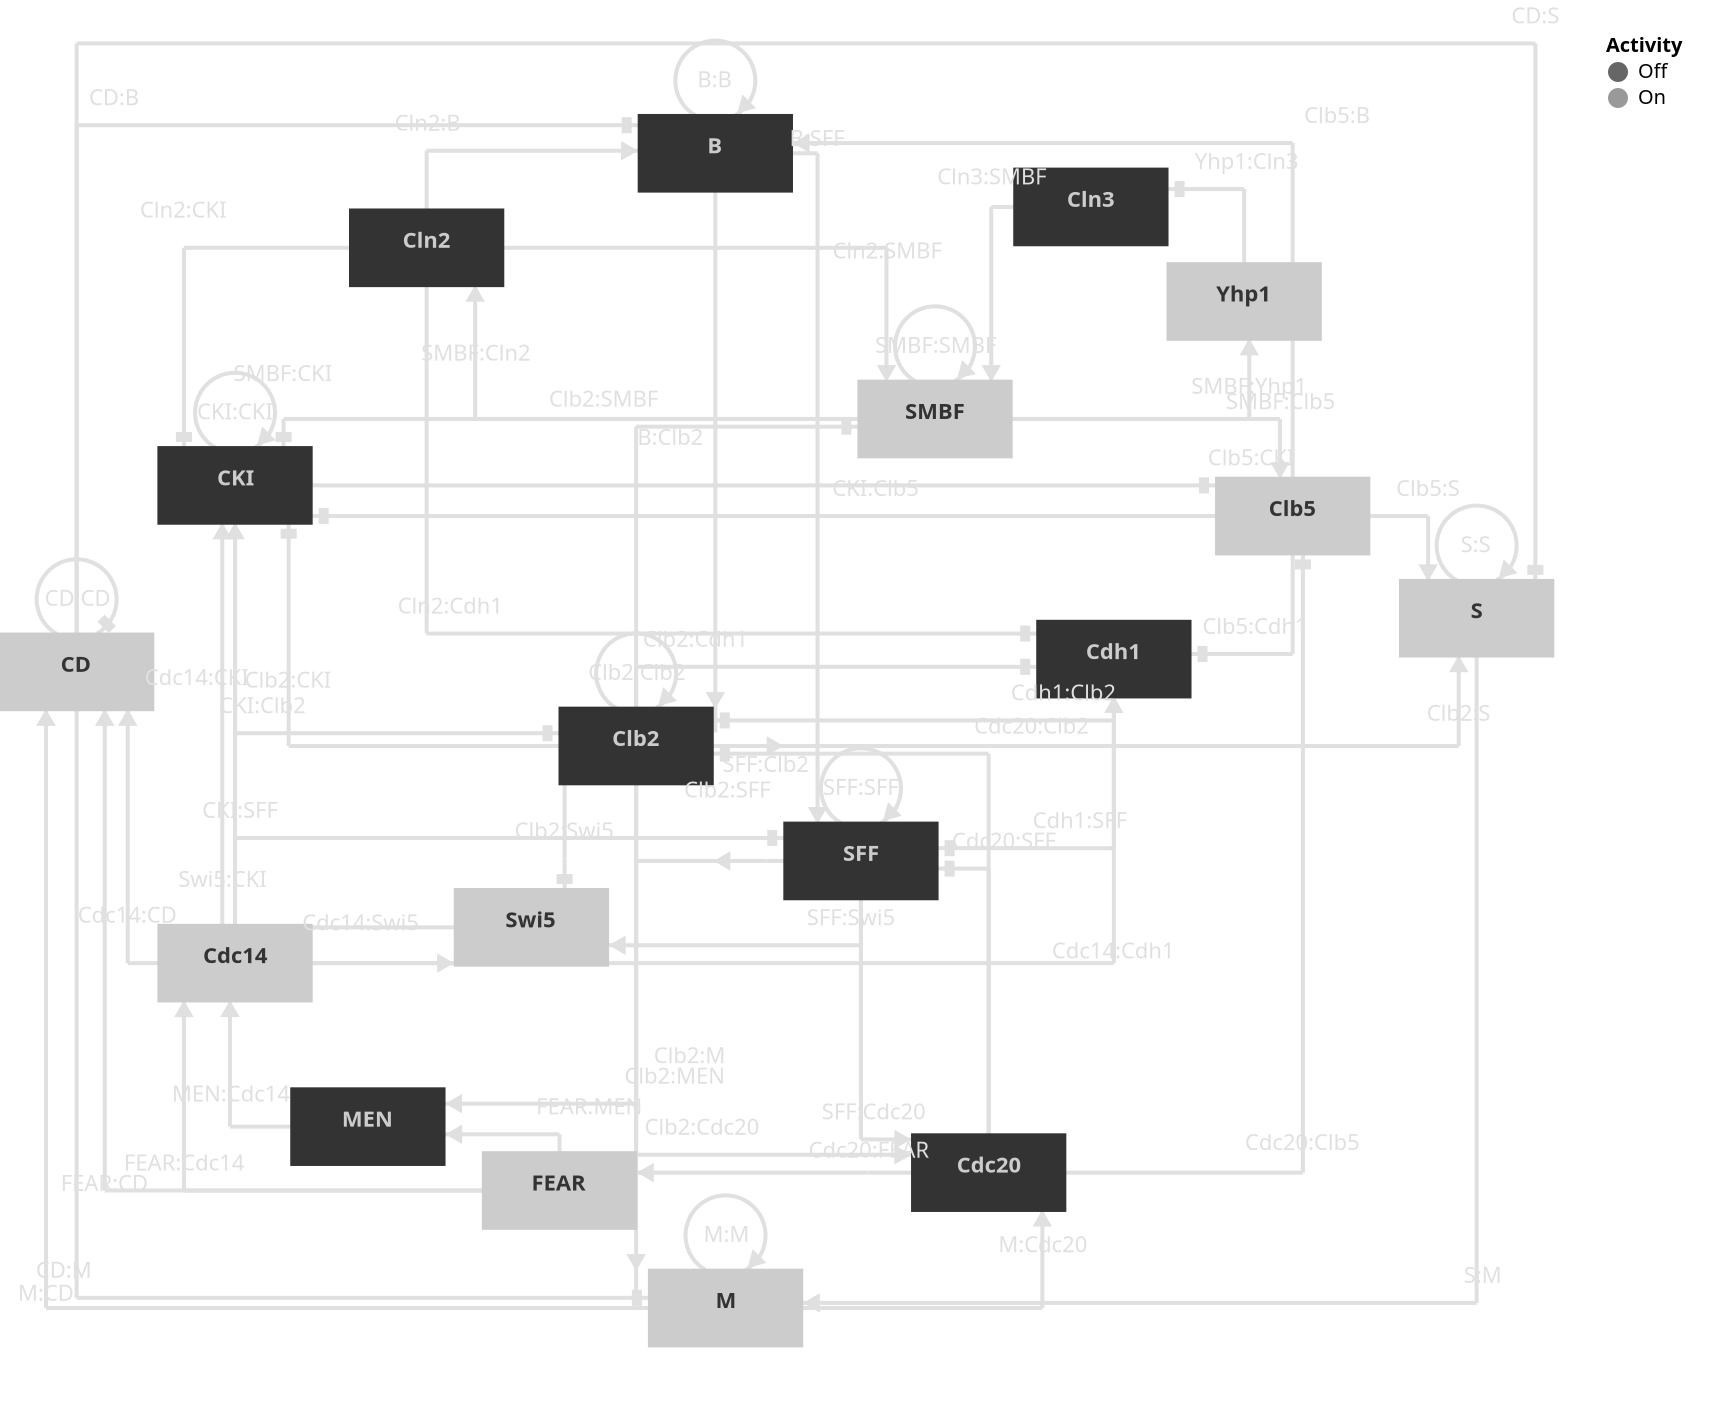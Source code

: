 {
  "$schema": "https://vega.github.io/schema/vega/v5.json",
  "width": 860,
  "height": 702.3722627737227,
  "padding": 0,
  "autosize": "none",
  "signals": [
    {"name": "MinTime", "value": 0},
    {"name": "MaxTime", "value": 100},
    {
      "name": "Paint_report",
      "description": "Paint nodes with simulation data",
      "value": true,
      "bind": {"input": "checkbox"}
    },
    {
      "name": "Report",
      "description": "SED-ML report",
      "bind": {
        "input": "select",
        "options": ["report_wt", "report_del_Cln2", "report_del_Cln3"],
        "labels": ["Wild-type", "ΔCln2", "ΔCln3"]
      },
      "value": "report_wt"
    },
    {
      "name": "Time_step",
      "description": "Time step",
      "bind": {"input": "range", "min": 0, "max": 100},
      "value": 0
    },
    {"name": "Species_labels", "value": true, "bind": {"input": "checkbox"}},
    {"name": "Regulation_labels", "value": true, "bind": {"input": "checkbox"}},
    {"name": "MaxX", "value": 860},
    {"name": "MaxY", "value": 627.3722627737227},
    {"name": "SignalHeight", "value": 65},
    {"name": "SignalPadding", "value": 10},
    {
      "name": "availableHeight",
      "update": "height - SignalHeight - SignalPadding"
    },
    {
      "name": "diagramWidth",
      "update": "width/MaxX > availableHeight/MaxY ? availableHeight/MaxY*MaxX : width"
    },
    {
      "name": "diagramHeight",
      "update": "width/MaxX > availableHeight/MaxY ? availableHeight : width/MaxX*MaxY"
    },
    {"name": "edgeStrokeWidth", "description": "Edge stroke width", "value": 2},
    {"name": "dataPaintedEdgeColor", "value": "#e0e0e0"},
    {"name": "dataPaintedNodeLabelColor", "value": "#000000"},
    {"name": "dataPaintedOnColor", "value": "#cccccc"},
    {"name": "dataPaintedOffColor", "value": "#333333"},
    {"name": "dataPaintedUnpredictedNodeFillColor", "value": "#ffffff"},
    {"name": "dataPaintedUnpredictedNodeStrokeColor", "value": "#e0e0e0"},
    {"name": "dataPaintedUnpredictedNodeLabelColor", "value": "#cccccc"},
    {"name": "hoverOpacity", "value": 0.1},
    {
      "name": "hover",
      "value": null,
      "on": [
        {"events": "*:mouseover", "update": "item().datum"},
        {"events": "*:mouseout", "update": "null"}
      ]
    }
  ],
  "data": [
    {
      "name": "nodesData",
      "values": [
        {
          "id": "Clb5",
          "name": "Clb5",
          "x_value": 608.029197080292,
          "y_value": 238.86861313868616,
          "node_width": 76.64233576642336,
          "node_height": 38.32116788321168,
          "text_color": "#000000",
          "fill_color": "#99ff00",
          "comment": null
        },
        {
          "id": "S",
          "name": "Synthesis",
          "x_value": 700.0000000000001,
          "y_value": 289.9635036496351,
          "node_width": 76.64233576642336,
          "node_height": 38.32116788321168,
          "text_color": "#ffffff",
          "fill_color": "#000000",
          "comment": null
        },
        {
          "id": "CKI",
          "name": "CKI",
          "x_value": 79.1970802919708,
          "y_value": 223.54014598540147,
          "node_width": 76.64233576642336,
          "node_height": 38.32116788321168,
          "text_color": "#000000",
          "fill_color": "#ffff33",
          "comment": null
        },
        {
          "id": "Cln3",
          "name": "Cln3",
          "x_value": 507.1167883211679,
          "y_value": 84.3065693430657,
          "node_width": 76.64233576642336,
          "node_height": 38.32116788321168,
          "text_color": "#000000",
          "fill_color": "#ccffff",
          "comment": null
        },
        {
          "id": "FEAR",
          "name": "FEAR",
          "x_value": 241.4233576642336,
          "y_value": 576.094890510949,
          "node_width": 76.64233576642336,
          "node_height": 38.32116788321168,
          "text_color": "#000000",
          "fill_color": "#ffffff",
          "comment": null
        },
        {
          "id": "CD",
          "name": "Cell Division",
          "x_value": 0,
          "y_value": 316.7883211678832,
          "node_width": 76.64233576642336,
          "node_height": 38.32116788321168,
          "text_color": "#ffffff",
          "fill_color": "#000000",
          "comment": null
        },
        {
          "id": "B",
          "name": "Bud growth",
          "x_value": 319.3430656934307,
          "y_value": 57.48175182481752,
          "node_width": 76.64233576642336,
          "node_height": 38.32116788321168,
          "text_color": "#ffffff",
          "fill_color": "#000000",
          "comment": null
        },
        {
          "id": "Clb2",
          "name": "Clb2",
          "x_value": 279.7445255474453,
          "y_value": 353.8321167883212,
          "node_width": 76.64233576642336,
          "node_height": 38.32116788321168,
          "text_color": "#000000",
          "fill_color": "#00ff33",
          "comment": null
        },
        {
          "id": "SFF",
          "name": "SFF",
          "x_value": 392.1532846715329,
          "y_value": 411.3138686131387,
          "node_width": 76.64233576642336,
          "node_height": 38.32116788321168,
          "text_color": "#000000",
          "fill_color": "#ccccff",
          "comment": null
        },
        {
          "id": "Swi5",
          "name": "Swi5",
          "x_value": 227.37226277372264,
          "y_value": 444.5255474452555,
          "node_width": 76.64233576642336,
          "node_height": 38.32116788321168,
          "text_color": "#000000",
          "fill_color": "#ffff99",
          "comment": null
        },
        {
          "id": "MEN",
          "name": "MEN",
          "x_value": 145.6204379562044,
          "y_value": 544.1605839416059,
          "node_width": 76.64233576642336,
          "node_height": 38.32116788321168,
          "text_color": "#000000",
          "fill_color": "#ffffff",
          "comment": null
        },
        {
          "id": "Yhp1",
          "name": "Yhp1",
          "x_value": 583.7591240875913,
          "y_value": 131.56934306569343,
          "node_width": 76.64233576642336,
          "node_height": 38.32116788321168,
          "text_color": "#000000",
          "fill_color": "#ffffff",
          "comment": null
        },
        {
          "id": "SMBF",
          "name": "SBF/MBF",
          "x_value": 429.19708029197085,
          "y_value": 190.3284671532847,
          "node_width": 76.64233576642336,
          "node_height": 38.32116788321168,
          "text_color": "#000000",
          "fill_color": "#00ffff",
          "comment": null
        },
        {
          "id": "Cdc14",
          "name": "Cdc14",
          "x_value": 79.1970802919708,
          "y_value": 462.4087591240876,
          "node_width": 76.64233576642336,
          "node_height": 38.32116788321168,
          "text_color": "#000000",
          "fill_color": "#ffffff",
          "comment": null
        },
        {
          "id": "M",
          "name": "Mitosis",
          "x_value": 324.45255474452557,
          "y_value": 634.8540145985402,
          "node_width": 76.64233576642336,
          "node_height": 38.32116788321168,
          "text_color": "#ffffff",
          "fill_color": "#000000",
          "comment": null
        },
        {
          "id": "Cdh1",
          "name": "Cdh1",
          "x_value": 518.6131386861314,
          "y_value": 310.4014598540146,
          "node_width": 76.64233576642336,
          "node_height": 38.32116788321168,
          "text_color": "#000000",
          "fill_color": "#ff0000",
          "comment": null
        },
        {
          "id": "Cln2",
          "name": "Cln2",
          "x_value": 175.00000000000003,
          "y_value": 104.74452554744526,
          "node_width": 76.64233576642336,
          "node_height": 38.32116788321168,
          "text_color": "#000000",
          "fill_color": "#33ffcc",
          "comment": null
        },
        {
          "id": "Cdc20",
          "name": "Cdc20",
          "x_value": 456.021897810219,
          "y_value": 567.1532846715329,
          "node_width": 76.64233576642336,
          "node_height": 38.32116788321168,
          "text_color": "#000000",
          "fill_color": "#ff9933",
          "comment": null
        }
      ]
    },
    {
      "name": "nodesLabelsData",
      "values": [
        {
          "id": "Clb5",
          "name": "Clb5",
          "text_color": "#000000",
          "x": 646.3503649635037,
          "y": 258.029197080292
        },
        {
          "id": "S",
          "name": "Synthesis",
          "text_color": "#ffffff",
          "x": 738.3211678832118,
          "y": 309.12408759124094
        },
        {
          "id": "CKI",
          "name": "CKI",
          "text_color": "#000000",
          "x": 117.51824817518249,
          "y": 242.7007299270073
        },
        {
          "id": "Cln3",
          "name": "Cln3",
          "text_color": "#000000",
          "x": 545.4379562043796,
          "y": 103.46715328467154
        },
        {
          "id": "FEAR",
          "name": "FEAR",
          "text_color": "#000000",
          "x": 279.7445255474453,
          "y": 595.2554744525548
        },
        {
          "id": "CD",
          "name": "Cell Division",
          "text_color": "#ffffff",
          "x": 38.32116788321168,
          "y": 335.9489051094891
        },
        {
          "id": "B",
          "name": "Bud growth",
          "text_color": "#ffffff",
          "x": 357.66423357664235,
          "y": 76.64233576642336
        },
        {
          "id": "Clb2",
          "name": "Clb2",
          "text_color": "#000000",
          "x": 318.06569343065695,
          "y": 372.99270072992704
        },
        {
          "id": "SFF",
          "name": "SFF",
          "text_color": "#000000",
          "x": 430.4744525547446,
          "y": 430.4744525547446
        },
        {
          "id": "Swi5",
          "name": "Swi5",
          "text_color": "#000000",
          "x": 265.6934306569343,
          "y": 463.68613138686135
        },
        {
          "id": "MEN",
          "name": "MEN",
          "text_color": "#000000",
          "x": 183.94160583941607,
          "y": 563.3211678832117
        },
        {
          "id": "Yhp1",
          "name": "Yhp1",
          "text_color": "#000000",
          "x": 622.080291970803,
          "y": 150.72992700729927
        },
        {
          "id": "SMBF",
          "name": "SBF/MBF",
          "text_color": "#000000",
          "x": 467.5182481751825,
          "y": 209.48905109489053
        },
        {
          "id": "Cdc14",
          "name": "Cdc14",
          "text_color": "#000000",
          "x": 117.51824817518249,
          "y": 481.5693430656935
        },
        {
          "id": "M",
          "name": "Mitosis",
          "text_color": "#ffffff",
          "x": 362.77372262773724,
          "y": 654.014598540146
        },
        {
          "id": "Cdh1",
          "name": "Cdh1",
          "text_color": "#000000",
          "x": 556.9343065693431,
          "y": 329.56204379562047
        },
        {
          "id": "Cln2",
          "name": "Cln2",
          "text_color": "#000000",
          "x": 213.3211678832117,
          "y": 123.9051094890511
        },
        {
          "id": "Cdc20",
          "name": "Cdc20",
          "text_color": "#000000",
          "x": 494.3430656934307,
          "y": 586.3138686131388
        }
      ]
    },
    {
      "name": "edgesArcData",
      "values": [
        {
          "name": "S:S",
          "from_node": "S",
          "to_node": "S",
          "path": "M 728.3211678832117 290.1240875912409 A 20 20 0 1 1 748.3211678832117 290.1240875912409",
          "x1": 728.3211678832117,
          "y1": 290.1240875912409,
          "radius": 20,
          "x2": 748.3211678832117,
          "y2": 290.1240875912409,
          "line_color": "#009900",
          "line_width": "2",
          "related_nodes": ["S", "S"]
        },
        {
          "name": "CKI:CKI",
          "from_node": "CKI",
          "to_node": "CKI",
          "path": "M 107.51824817518249 223.70072992700733 A 20 20 0 1 1 127.51824817518249 223.70072992700733",
          "x1": 107.51824817518249,
          "y1": 223.70072992700733,
          "radius": 20,
          "x2": 127.51824817518249,
          "y2": 223.70072992700733,
          "line_color": "#009900",
          "line_width": "2",
          "related_nodes": ["CKI", "CKI"]
        },
        {
          "name": "CD:CD",
          "from_node": "CD",
          "to_node": "CD",
          "path": "M 28.32116788321168 316.9489051094891 A 20 20 0 1 1 48.32116788321168 316.9489051094891",
          "x1": 28.32116788321168,
          "y1": 316.9489051094891,
          "radius": 20,
          "x2": 48.32116788321168,
          "y2": 316.9489051094891,
          "line_color": "#ff0000",
          "line_width": "2",
          "related_nodes": ["CD", "CD"]
        },
        {
          "name": "B:B",
          "from_node": "B",
          "to_node": "B",
          "path": "M 347.66423357664235 57.64233576642336 A 20 20 0 1 1 367.66423357664235 57.64233576642336",
          "x1": 347.66423357664235,
          "y1": 57.64233576642336,
          "radius": 20,
          "x2": 367.66423357664235,
          "y2": 57.64233576642336,
          "line_color": "#009900",
          "line_width": "2",
          "related_nodes": ["B", "B"]
        },
        {
          "name": "Clb2:Clb2",
          "from_node": "Clb2",
          "to_node": "Clb2",
          "path": "M 308.06569343065695 353.99270072992704 A 20 20 0 1 1 328.06569343065695 353.99270072992704",
          "x1": 308.06569343065695,
          "y1": 353.99270072992704,
          "radius": 20,
          "x2": 328.06569343065695,
          "y2": 353.99270072992704,
          "line_color": "#009900",
          "line_width": "2",
          "related_nodes": ["Clb2", "Clb2"]
        },
        {
          "name": "SFF:SFF",
          "from_node": "SFF",
          "to_node": "SFF",
          "path": "M 420.4744525547446 411.4744525547446 A 20 20 0 1 1 440.4744525547446 411.4744525547446",
          "x1": 420.4744525547446,
          "y1": 411.4744525547446,
          "radius": 20,
          "x2": 440.4744525547446,
          "y2": 411.4744525547446,
          "line_color": "#009900",
          "line_width": "2",
          "related_nodes": ["SFF", "SFF"]
        },
        {
          "name": "SMBF:SMBF",
          "from_node": "SMBF",
          "to_node": "SMBF",
          "path": "M 457.5182481751825 190.48905109489053 A 20 20 0 1 1 477.5182481751825 190.48905109489053",
          "x1": 457.5182481751825,
          "y1": 190.48905109489053,
          "radius": 20,
          "x2": 477.5182481751825,
          "y2": 190.48905109489053,
          "line_color": "#009900",
          "line_width": "2",
          "related_nodes": ["SMBF", "SMBF"]
        },
        {
          "name": "M:M",
          "from_node": "M",
          "to_node": "M",
          "path": "M 352.77372262773724 635.014598540146 A 20 20 0 1 1 372.77372262773724 635.014598540146",
          "x1": 352.77372262773724,
          "y1": 635.014598540146,
          "radius": 20,
          "x2": 372.77372262773724,
          "y2": 635.014598540146,
          "line_color": "#009900",
          "line_width": "2",
          "related_nodes": ["M", "M"]
        }
      ]
    },
    {
      "name": "edgesLineData",
      "values": [
        {
          "name": "Clb5:CKI",
          "from_node": "Clb5",
          "to_node": "CKI",
          "path": "M 646.3503649635037 258.02919708029196 L 625.9124087591241 258.02919708029196",
          "x1": 646.3503649635037,
          "y1": 258.02919708029196,
          "x2": 625.9124087591241,
          "y2": 258.02919708029196,
          "line_color": "#ff0000",
          "line_width": "2",
          "related_nodes": ["Clb5", "CKI"]
        },
        {
          "name": "Clb5:CKI",
          "from_node": "Clb5",
          "to_node": "CKI",
          "path": "M 625.9124087591241 258.02919708029196 L 117.51824817518252 258.02919708029196",
          "x1": 625.9124087591241,
          "y1": 258.02919708029196,
          "x2": 117.51824817518252,
          "y2": 258.02919708029196,
          "line_color": "#ff0000",
          "line_width": "2",
          "related_nodes": ["Clb5", "CKI"]
        },
        {
          "name": "Clb5:Cdh1",
          "from_node": "Clb5",
          "to_node": "Cdh1",
          "path": "M 646.3503649635037 258.02919708029196 L 646.3503649635037 327.007299270073",
          "x1": 646.3503649635037,
          "y1": 258.02919708029196,
          "x2": 646.3503649635037,
          "y2": 327.007299270073,
          "line_color": "#ff0000",
          "line_width": "2",
          "related_nodes": ["Clb5", "Cdh1"]
        },
        {
          "name": "Clb5:Cdh1",
          "from_node": "Clb5",
          "to_node": "Cdh1",
          "path": "M 646.3503649635037 327.007299270073 L 576.094890510949 327.007299270073",
          "x1": 646.3503649635037,
          "y1": 327.007299270073,
          "x2": 576.094890510949,
          "y2": 327.007299270073,
          "line_color": "#ff0000",
          "line_width": "2",
          "related_nodes": ["Clb5", "Cdh1"]
        },
        {
          "name": "Clb5:S",
          "from_node": "Clb5",
          "to_node": "S",
          "path": "M 646.3503649635037 258.02919708029196 L 714.051094890511 258.02919708029196",
          "x1": 646.3503649635037,
          "y1": 258.02919708029196,
          "x2": 714.051094890511,
          "y2": 258.02919708029196,
          "line_color": "#009900",
          "line_width": "2",
          "related_nodes": ["Clb5", "S"]
        },
        {
          "name": "Clb5:S",
          "from_node": "Clb5",
          "to_node": "S",
          "path": "M 714.051094890511 258.02919708029196 L 714.051094890511 302.3591240875912",
          "x1": 714.051094890511,
          "y1": 258.02919708029196,
          "x2": 714.051094890511,
          "y2": 302.3591240875912,
          "line_color": "#009900",
          "line_width": "2",
          "related_nodes": ["Clb5", "S"]
        },
        {
          "name": "Clb5:B",
          "from_node": "Clb5",
          "to_node": "B",
          "path": "M 646.3503649635037 258.02919708029196 L 646.3503649635037 71.53284671532847",
          "x1": 646.3503649635037,
          "y1": 258.02919708029196,
          "x2": 646.3503649635037,
          "y2": 71.53284671532847,
          "line_color": "#009900",
          "line_width": "2",
          "related_nodes": ["Clb5", "B"]
        },
        {
          "name": "Clb5:B",
          "from_node": "Clb5",
          "to_node": "B",
          "path": "M 646.3503649635037 71.53284671532847 L 335.94890510948903 71.53284671532847",
          "x1": 646.3503649635037,
          "y1": 71.53284671532847,
          "x2": 335.94890510948903,
          "y2": 71.53284671532847,
          "line_color": "#009900",
          "line_width": "2",
          "related_nodes": ["Clb5", "B"]
        },
        {
          "name": "S:M",
          "from_node": "S",
          "to_node": "M",
          "path": "M 738.3211678832117 309.1240875912409 L 738.3211678832117 651.4598540145986",
          "x1": 738.3211678832117,
          "y1": 309.1240875912409,
          "x2": 738.3211678832117,
          "y2": 651.4598540145986,
          "line_color": "#009900",
          "line_width": "2",
          "related_nodes": ["S", "M"]
        },
        {
          "name": "S:M",
          "from_node": "S",
          "to_node": "M",
          "path": "M 738.3211678832117 651.4598540145986 L 360.2189781021898 651.4598540145986",
          "x1": 738.3211678832117,
          "y1": 651.4598540145986,
          "x2": 360.2189781021898,
          "y2": 651.4598540145986,
          "line_color": "#009900",
          "line_width": "2",
          "related_nodes": ["S", "M"]
        },
        {
          "name": "CKI:Clb2",
          "from_node": "CKI",
          "to_node": "Clb2",
          "path": "M 117.51824817518249 242.70072992700733 L 117.51824817518249 366.6058394160584",
          "x1": 117.51824817518249,
          "y1": 242.70072992700733,
          "x2": 117.51824817518249,
          "y2": 366.6058394160584,
          "line_color": "#ff0000",
          "line_width": "2",
          "related_nodes": ["CKI", "Clb2"]
        },
        {
          "name": "CKI:Clb2",
          "from_node": "CKI",
          "to_node": "Clb2",
          "path": "M 117.51824817518249 366.6058394160584 L 304.01459854014604 366.6058394160584",
          "x1": 117.51824817518249,
          "y1": 366.6058394160584,
          "x2": 304.01459854014604,
          "y2": 366.6058394160584,
          "line_color": "#ff0000",
          "line_width": "2",
          "related_nodes": ["CKI", "Clb2"]
        },
        {
          "name": "CKI:Clb5",
          "from_node": "CKI",
          "to_node": "Clb5",
          "path": "M 117.51824817518249 242.70072992700733 L 438.138686131387 242.70072992700733",
          "x1": 117.51824817518249,
          "y1": 242.70072992700733,
          "x2": 438.138686131387,
          "y2": 242.70072992700733,
          "line_color": "#ff0000",
          "line_width": "2",
          "related_nodes": ["CKI", "Clb5"]
        },
        {
          "name": "CKI:Clb5",
          "from_node": "CKI",
          "to_node": "Clb5",
          "path": "M 438.138686131387 242.70072992700733 L 646.3503649635038 242.70072992700733",
          "x1": 438.138686131387,
          "y1": 242.70072992700733,
          "x2": 646.3503649635038,
          "y2": 242.70072992700733,
          "line_color": "#ff0000",
          "line_width": "2",
          "related_nodes": ["CKI", "Clb5"]
        },
        {
          "name": "CKI:SFF",
          "from_node": "CKI",
          "to_node": "SFF",
          "path": "M 117.51824817518249 242.70072992700733 L 117.51824817518249 418.97810218978105",
          "x1": 117.51824817518249,
          "y1": 242.70072992700733,
          "x2": 117.51824817518249,
          "y2": 418.97810218978105,
          "line_color": "#ff0000",
          "line_width": "2",
          "related_nodes": ["CKI", "SFF"]
        },
        {
          "name": "CKI:SFF",
          "from_node": "CKI",
          "to_node": "SFF",
          "path": "M 117.51824817518249 418.97810218978105 L 427.9197080291972 418.97810218978105",
          "x1": 117.51824817518249,
          "y1": 418.97810218978105,
          "x2": 427.9197080291972,
          "y2": 418.97810218978105,
          "line_color": "#ff0000",
          "line_width": "2",
          "related_nodes": ["CKI", "SFF"]
        },
        {
          "name": "Cln3:SMBF",
          "from_node": "Cln3",
          "to_node": "SMBF",
          "path": "M 545.4379562043796 103.46715328467154 L 495.6204379562044 103.46715328467154",
          "x1": 545.4379562043796,
          "y1": 103.46715328467154,
          "x2": 495.6204379562044,
          "y2": 103.46715328467154,
          "line_color": "#009900",
          "line_width": "2",
          "related_nodes": ["Cln3", "SMBF"]
        },
        {
          "name": "Cln3:SMBF",
          "from_node": "Cln3",
          "to_node": "SMBF",
          "path": "M 495.6204379562044 103.46715328467154 L 495.6204379562044 204.00145985401463",
          "x1": 495.6204379562044,
          "y1": 103.46715328467154,
          "x2": 495.6204379562044,
          "y2": 204.00145985401463,
          "line_color": "#009900",
          "line_width": "2",
          "related_nodes": ["Cln3", "SMBF"]
        },
        {
          "name": "FEAR:Cdc14",
          "from_node": "FEAR",
          "to_node": "Cdc14",
          "path": "M 279.7445255474453 595.2554744525548 L 91.97080291970804 595.2554744525548",
          "x1": 279.7445255474453,
          "y1": 595.2554744525548,
          "x2": 91.97080291970804,
          "y2": 595.2554744525548,
          "line_color": "#009900",
          "line_width": "2",
          "related_nodes": ["FEAR", "Cdc14"]
        },
        {
          "name": "FEAR:Cdc14",
          "from_node": "FEAR",
          "to_node": "Cdc14",
          "path": "M 91.97080291970804 595.2554744525548 L 91.97080291970804 481.5693430656935",
          "x1": 91.97080291970804,
          "y1": 595.2554744525548,
          "x2": 91.97080291970804,
          "y2": 481.5693430656935,
          "line_color": "#009900",
          "line_width": "2",
          "related_nodes": ["FEAR", "Cdc14"]
        },
        {
          "name": "FEAR:MEN",
          "from_node": "FEAR",
          "to_node": "MEN",
          "path": "M 279.7445255474453 595.2554744525548 L 279.7445255474453 567.1532846715329",
          "x1": 279.7445255474453,
          "y1": 595.2554744525548,
          "x2": 279.7445255474453,
          "y2": 567.1532846715329,
          "line_color": "#009900",
          "line_width": "2",
          "related_nodes": ["FEAR", "MEN"]
        },
        {
          "name": "FEAR:MEN",
          "from_node": "FEAR",
          "to_node": "MEN",
          "path": "M 279.7445255474453 567.1532846715329 L 168.61313868613138 567.1532846715329",
          "x1": 279.7445255474453,
          "y1": 567.1532846715329,
          "x2": 168.61313868613138,
          "y2": 567.1532846715329,
          "line_color": "#009900",
          "line_width": "2",
          "related_nodes": ["FEAR", "MEN"]
        },
        {
          "name": "FEAR:CD",
          "from_node": "FEAR",
          "to_node": "CD",
          "path": "M 279.7445255474453 595.2554744525548 L 52.37226277372264 595.2554744525548",
          "x1": 279.7445255474453,
          "y1": 595.2554744525548,
          "x2": 52.37226277372264,
          "y2": 595.2554744525548,
          "line_color": "#009900",
          "line_width": "2",
          "related_nodes": ["FEAR", "CD"]
        },
        {
          "name": "FEAR:CD",
          "from_node": "FEAR",
          "to_node": "CD",
          "path": "M 52.37226277372264 595.2554744525548 L 52.37226277372264 325.7299270072993",
          "x1": 52.37226277372264,
          "y1": 595.2554744525548,
          "x2": 52.37226277372264,
          "y2": 325.7299270072993,
          "line_color": "#009900",
          "line_width": "2",
          "related_nodes": ["FEAR", "CD"]
        },
        {
          "name": "CD:S",
          "from_node": "CD",
          "to_node": "S",
          "path": "M 38.32116788321168 335.9489051094891 L 38.32116788321168 21.715328467153313",
          "x1": 38.32116788321168,
          "y1": 335.9489051094891,
          "x2": 38.32116788321168,
          "y2": 21.715328467153313,
          "line_color": "#ff0000",
          "line_width": "2",
          "related_nodes": ["CD", "S"]
        },
        {
          "name": "CD:S",
          "from_node": "CD",
          "to_node": "S",
          "path": "M 38.32116788321168 21.715328467153313 L 767.7007299270074 21.715328467153313",
          "x1": 38.32116788321168,
          "y1": 21.715328467153313,
          "x2": 767.7007299270074,
          "y2": 21.715328467153313,
          "line_color": "#ff0000",
          "line_width": "2",
          "related_nodes": ["CD", "S"]
        },
        {
          "name": "CD:S",
          "from_node": "CD",
          "to_node": "S",
          "path": "M 767.7007299270074 21.715328467153313 L 767.7007299270074 302.3591240875912",
          "x1": 767.7007299270074,
          "y1": 21.715328467153313,
          "x2": 767.7007299270074,
          "y2": 302.3591240875912,
          "line_color": "#ff0000",
          "line_width": "2",
          "related_nodes": ["CD", "S"]
        },
        {
          "name": "CD:B",
          "from_node": "CD",
          "to_node": "B",
          "path": "M 38.32116788321168 335.9489051094891 L 38.32116788321168 62.59124087591243",
          "x1": 38.32116788321168,
          "y1": 335.9489051094891,
          "x2": 38.32116788321168,
          "y2": 62.59124087591243,
          "line_color": "#ff0000",
          "line_width": "2",
          "related_nodes": ["CD", "B"]
        },
        {
          "name": "CD:B",
          "from_node": "CD",
          "to_node": "B",
          "path": "M 38.32116788321168 62.59124087591243 L 338.5036496350365 62.59124087591243",
          "x1": 38.32116788321168,
          "y1": 62.59124087591243,
          "x2": 338.5036496350365,
          "y2": 62.59124087591243,
          "line_color": "#ff0000",
          "line_width": "2",
          "related_nodes": ["CD", "B"]
        },
        {
          "name": "CD:M",
          "from_node": "CD",
          "to_node": "M",
          "path": "M 38.32116788321168 335.9489051094891 L 38.32116788321168 648.9051094890511",
          "x1": 38.32116788321168,
          "y1": 335.9489051094891,
          "x2": 38.32116788321168,
          "y2": 648.9051094890511,
          "line_color": "#ff0000",
          "line_width": "2",
          "related_nodes": ["CD", "M"]
        },
        {
          "name": "CD:M",
          "from_node": "CD",
          "to_node": "M",
          "path": "M 38.32116788321168 648.9051094890511 L 369.16058394160586 648.9051094890511",
          "x1": 38.32116788321168,
          "y1": 648.9051094890511,
          "x2": 369.16058394160586,
          "y2": 648.9051094890511,
          "line_color": "#ff0000",
          "line_width": "2",
          "related_nodes": ["CD", "M"]
        },
        {
          "name": "B:Clb2",
          "from_node": "B",
          "to_node": "Clb2",
          "path": "M 357.66423357664235 76.64233576642336 L 357.66423357664235 232.48175182481754",
          "x1": 357.66423357664235,
          "y1": 76.64233576642336,
          "x2": 357.66423357664235,
          "y2": 232.48175182481754,
          "line_color": "#009900",
          "line_width": "2",
          "related_nodes": ["B", "Clb2"]
        },
        {
          "name": "B:Clb2",
          "from_node": "B",
          "to_node": "Clb2",
          "path": "M 357.66423357664235 232.48175182481754 L 357.66423357664235 366.22773722627744",
          "x1": 357.66423357664235,
          "y1": 232.48175182481754,
          "x2": 357.66423357664235,
          "y2": 366.22773722627744,
          "line_color": "#009900",
          "line_width": "2",
          "related_nodes": ["B", "Clb2"]
        },
        {
          "name": "B:SFF",
          "from_node": "B",
          "to_node": "SFF",
          "path": "M 357.66423357664235 76.64233576642336 L 408.75912408759126 76.64233576642336",
          "x1": 357.66423357664235,
          "y1": 76.64233576642336,
          "x2": 408.75912408759126,
          "y2": 76.64233576642336,
          "line_color": "#009900",
          "line_width": "2",
          "related_nodes": ["B", "SFF"]
        },
        {
          "name": "B:SFF",
          "from_node": "B",
          "to_node": "SFF",
          "path": "M 408.75912408759126 76.64233576642336 L 408.75912408759126 417.3226277372263",
          "x1": 408.75912408759126,
          "y1": 76.64233576642336,
          "x2": 408.75912408759126,
          "y2": 417.3226277372263,
          "line_color": "#009900",
          "line_width": "2",
          "related_nodes": ["B", "SFF"]
        },
        {
          "name": "Clb2:Cdc20",
          "from_node": "Clb2",
          "to_node": "Cdc20",
          "path": "M 318.06569343065695 372.99270072992704 L 318.06569343065695 577.3722627737227",
          "x1": 318.06569343065695,
          "y1": 372.99270072992704,
          "x2": 318.06569343065695,
          "y2": 577.3722627737227,
          "line_color": "#009900",
          "line_width": "2",
          "related_nodes": ["Clb2", "Cdc20"]
        },
        {
          "name": "Clb2:Cdc20",
          "from_node": "Clb2",
          "to_node": "Cdc20",
          "path": "M 318.06569343065695 577.3722627737227 L 461.1313868613139 577.3722627737227",
          "x1": 318.06569343065695,
          "y1": 577.3722627737227,
          "x2": 461.1313868613139,
          "y2": 577.3722627737227,
          "line_color": "#009900",
          "line_width": "2",
          "related_nodes": ["Clb2", "Cdc20"]
        },
        {
          "name": "Clb2:SMBF",
          "from_node": "Clb2",
          "to_node": "SMBF",
          "path": "M 318.06569343065695 372.99270072992704 L 318.06569343065695 213.3211678832117",
          "x1": 318.06569343065695,
          "y1": 372.99270072992704,
          "x2": 318.06569343065695,
          "y2": 213.3211678832117,
          "line_color": "#ff0000",
          "line_width": "2",
          "related_nodes": ["Clb2", "SMBF"]
        },
        {
          "name": "Clb2:SMBF",
          "from_node": "Clb2",
          "to_node": "SMBF",
          "path": "M 318.06569343065695 213.3211678832117 L 484.1240875912409 213.3211678832117",
          "x1": 318.06569343065695,
          "y1": 213.3211678832117,
          "x2": 484.1240875912409,
          "y2": 213.3211678832117,
          "line_color": "#ff0000",
          "line_width": "2",
          "related_nodes": ["Clb2", "SMBF"]
        },
        {
          "name": "Clb2:CKI",
          "from_node": "Clb2",
          "to_node": "CKI",
          "path": "M 318.06569343065695 372.99270072992704 L 144.34306569343067 372.99270072992704",
          "x1": 318.06569343065695,
          "y1": 372.99270072992704,
          "x2": 144.34306569343067,
          "y2": 372.99270072992704,
          "line_color": "#ff0000",
          "line_width": "2",
          "related_nodes": ["Clb2", "CKI"]
        },
        {
          "name": "Clb2:CKI",
          "from_node": "Clb2",
          "to_node": "CKI",
          "path": "M 144.34306569343067 372.99270072992704 L 144.34306569343067 261.8613138686132",
          "x1": 144.34306569343067,
          "y1": 372.99270072992704,
          "x2": 144.34306569343067,
          "y2": 261.8613138686132,
          "line_color": "#ff0000",
          "line_width": "2",
          "related_nodes": ["Clb2", "CKI"]
        },
        {
          "name": "Clb2:SFF",
          "from_node": "Clb2",
          "to_node": "SFF",
          "path": "M 318.06569343065695 372.99270072992704 L 364.05109489051097 372.99270072992704",
          "x1": 318.06569343065695,
          "y1": 372.99270072992704,
          "x2": 364.05109489051097,
          "y2": 372.99270072992704,
          "line_color": "#009900",
          "line_width": "2",
          "related_nodes": ["Clb2", "SFF"]
        },
        {
          "name": "Clb2:SFF",
          "from_node": "Clb2",
          "to_node": "SFF",
          "path": "M 364.05109489051097 372.99270072992704 L 430.4744525547446 372.99270072992704",
          "x1": 364.05109489051097,
          "y1": 372.99270072992704,
          "x2": 430.4744525547446,
          "y2": 372.99270072992704,
          "line_color": "#009900",
          "line_width": "2",
          "related_nodes": ["Clb2", "SFF"]
        },
        {
          "name": "Clb2:MEN",
          "from_node": "Clb2",
          "to_node": "MEN",
          "path": "M 318.06569343065695 372.99270072992704 L 318.06569343065695 551.8248175182482",
          "x1": 318.06569343065695,
          "y1": 372.99270072992704,
          "x2": 318.06569343065695,
          "y2": 551.8248175182482,
          "line_color": "#009900",
          "line_width": "2",
          "related_nodes": ["Clb2", "MEN"]
        },
        {
          "name": "Clb2:MEN",
          "from_node": "Clb2",
          "to_node": "MEN",
          "path": "M 318.06569343065695 551.8248175182482 L 164.7810218978102 551.8248175182482",
          "x1": 318.06569343065695,
          "y1": 551.8248175182482,
          "x2": 164.7810218978102,
          "y2": 551.8248175182482,
          "line_color": "#009900",
          "line_width": "2",
          "related_nodes": ["Clb2", "MEN"]
        },
        {
          "name": "Clb2:Swi5",
          "from_node": "Clb2",
          "to_node": "Swi5",
          "path": "M 318.06569343065695 372.99270072992704 L 282.2992700729927 372.99270072992704",
          "x1": 318.06569343065695,
          "y1": 372.99270072992704,
          "x2": 282.2992700729927,
          "y2": 372.99270072992704,
          "line_color": "#ff0000",
          "line_width": "2",
          "related_nodes": ["Clb2", "Swi5"]
        },
        {
          "name": "Clb2:Swi5",
          "from_node": "Clb2",
          "to_node": "Swi5",
          "path": "M 282.2992700729927 372.99270072992704 L 282.2992700729927 429.19708029197085",
          "x1": 282.2992700729927,
          "y1": 372.99270072992704,
          "x2": 282.2992700729927,
          "y2": 429.19708029197085,
          "line_color": "#ff0000",
          "line_width": "2",
          "related_nodes": ["Clb2", "Swi5"]
        },
        {
          "name": "Clb2:Swi5",
          "from_node": "Clb2",
          "to_node": "Swi5",
          "path": "M 282.2992700729927 429.19708029197085 L 282.2992700729927 456.9211678832117",
          "x1": 282.2992700729927,
          "y1": 429.19708029197085,
          "x2": 282.2992700729927,
          "y2": 456.9211678832117,
          "line_color": "#ff0000",
          "line_width": "2",
          "related_nodes": ["Clb2", "Swi5"]
        },
        {
          "name": "Clb2:Cdh1",
          "from_node": "Clb2",
          "to_node": "Cdh1",
          "path": "M 318.06569343065695 372.99270072992704 L 318.06569343065695 333.39416058394164",
          "x1": 318.06569343065695,
          "y1": 372.99270072992704,
          "x2": 318.06569343065695,
          "y2": 333.39416058394164,
          "line_color": "#ff0000",
          "line_width": "2",
          "related_nodes": ["Clb2", "Cdh1"]
        },
        {
          "name": "Clb2:Cdh1",
          "from_node": "Clb2",
          "to_node": "Cdh1",
          "path": "M 318.06569343065695 333.39416058394164 L 527.5547445255474 333.39416058394164",
          "x1": 318.06569343065695,
          "y1": 333.39416058394164,
          "x2": 527.5547445255474,
          "y2": 333.39416058394164,
          "line_color": "#ff0000",
          "line_width": "2",
          "related_nodes": ["Clb2", "Cdh1"]
        },
        {
          "name": "Clb2:S",
          "from_node": "Clb2",
          "to_node": "S",
          "path": "M 318.06569343065695 372.99270072992704 L 729.3795620437957 372.99270072992704",
          "x1": 318.06569343065695,
          "y1": 372.99270072992704,
          "x2": 729.3795620437957,
          "y2": 372.99270072992704,
          "line_color": "#009900",
          "line_width": "2",
          "related_nodes": ["Clb2", "S"]
        },
        {
          "name": "Clb2:S",
          "from_node": "Clb2",
          "to_node": "S",
          "path": "M 729.3795620437957 372.99270072992704 L 729.3795620437957 311.6788321167883",
          "x1": 729.3795620437957,
          "y1": 372.99270072992704,
          "x2": 729.3795620437957,
          "y2": 311.6788321167883,
          "line_color": "#009900",
          "line_width": "2",
          "related_nodes": ["Clb2", "S"]
        },
        {
          "name": "Clb2:M",
          "from_node": "Clb2",
          "to_node": "M",
          "path": "M 318.06569343065695 372.99270072992704 L 318.06569343065695 541.6058394160584",
          "x1": 318.06569343065695,
          "y1": 372.99270072992704,
          "x2": 318.06569343065695,
          "y2": 541.6058394160584,
          "line_color": "#009900",
          "line_width": "2",
          "related_nodes": ["Clb2", "M"]
        },
        {
          "name": "Clb2:M",
          "from_node": "Clb2",
          "to_node": "M",
          "path": "M 318.06569343065695 541.6058394160584 L 318.06569343065695 647.2496350364964",
          "x1": 318.06569343065695,
          "y1": 541.6058394160584,
          "x2": 318.06569343065695,
          "y2": 647.2496350364964,
          "line_color": "#009900",
          "line_width": "2",
          "related_nodes": ["Clb2", "M"]
        },
        {
          "name": "SFF:Clb2",
          "from_node": "SFF",
          "to_node": "Clb2",
          "path": "M 430.4744525547446 430.4744525547446 L 383.21167883211683 430.4744525547446",
          "x1": 430.4744525547446,
          "y1": 430.4744525547446,
          "x2": 383.21167883211683,
          "y2": 430.4744525547446,
          "line_color": "#009900",
          "line_width": "2",
          "related_nodes": ["SFF", "Clb2"]
        },
        {
          "name": "SFF:Clb2",
          "from_node": "SFF",
          "to_node": "Clb2",
          "path": "M 383.21167883211683 430.4744525547446 L 318.06569343065695 430.4744525547446",
          "x1": 383.21167883211683,
          "y1": 430.4744525547446,
          "x2": 318.06569343065695,
          "y2": 430.4744525547446,
          "line_color": "#009900",
          "line_width": "2",
          "related_nodes": ["SFF", "Clb2"]
        },
        {
          "name": "SFF:Cdc20",
          "from_node": "SFF",
          "to_node": "Cdc20",
          "path": "M 430.4744525547446 430.4744525547446 L 430.4744525547446 569.7080291970804",
          "x1": 430.4744525547446,
          "y1": 430.4744525547446,
          "x2": 430.4744525547446,
          "y2": 569.7080291970804,
          "line_color": "#009900",
          "line_width": "2",
          "related_nodes": ["SFF", "Cdc20"]
        },
        {
          "name": "SFF:Cdc20",
          "from_node": "SFF",
          "to_node": "Cdc20",
          "path": "M 430.4744525547446 569.7080291970804 L 487.95620437956205 569.7080291970804",
          "x1": 430.4744525547446,
          "y1": 569.7080291970804,
          "x2": 487.95620437956205,
          "y2": 569.7080291970804,
          "line_color": "#009900",
          "line_width": "2",
          "related_nodes": ["SFF", "Cdc20"]
        },
        {
          "name": "SFF:Swi5",
          "from_node": "SFF",
          "to_node": "Swi5",
          "path": "M 430.4744525547446 430.4744525547446 L 430.4744525547446 472.6277372262774",
          "x1": 430.4744525547446,
          "y1": 430.4744525547446,
          "x2": 430.4744525547446,
          "y2": 472.6277372262774,
          "line_color": "#009900",
          "line_width": "2",
          "related_nodes": ["SFF", "Swi5"]
        },
        {
          "name": "SFF:Swi5",
          "from_node": "SFF",
          "to_node": "Swi5",
          "path": "M 430.4744525547446 472.6277372262774 L 270.8029197080292 472.6277372262774",
          "x1": 430.4744525547446,
          "y1": 472.6277372262774,
          "x2": 270.8029197080292,
          "y2": 472.6277372262774,
          "line_color": "#009900",
          "line_width": "2",
          "related_nodes": ["SFF", "Swi5"]
        },
        {
          "name": "Swi5:CKI",
          "from_node": "Swi5",
          "to_node": "CKI",
          "path": "M 265.6934306569343 463.68613138686135 L 111.13138686131387 463.68613138686135",
          "x1": 265.6934306569343,
          "y1": 463.68613138686135,
          "x2": 111.13138686131387,
          "y2": 463.68613138686135,
          "line_color": "#009900",
          "line_width": "2",
          "related_nodes": ["Swi5", "CKI"]
        },
        {
          "name": "Swi5:CKI",
          "from_node": "Swi5",
          "to_node": "CKI",
          "path": "M 111.13138686131387 463.68613138686135 L 111.13138686131387 252.91970802919712",
          "x1": 111.13138686131387,
          "y1": 463.68613138686135,
          "x2": 111.13138686131387,
          "y2": 252.91970802919712,
          "line_color": "#009900",
          "line_width": "2",
          "related_nodes": ["Swi5", "CKI"]
        },
        {
          "name": "MEN:Cdc14",
          "from_node": "MEN",
          "to_node": "Cdc14",
          "path": "M 183.94160583941607 563.3211678832117 L 114.96350364963504 563.3211678832117",
          "x1": 183.94160583941607,
          "y1": 563.3211678832117,
          "x2": 114.96350364963504,
          "y2": 563.3211678832117,
          "line_color": "#009900",
          "line_width": "2",
          "related_nodes": ["MEN", "Cdc14"]
        },
        {
          "name": "MEN:Cdc14",
          "from_node": "MEN",
          "to_node": "Cdc14",
          "path": "M 114.96350364963504 563.3211678832117 L 114.96350364963504 484.12408759124094",
          "x1": 114.96350364963504,
          "y1": 563.3211678832117,
          "x2": 114.96350364963504,
          "y2": 484.12408759124094,
          "line_color": "#009900",
          "line_width": "2",
          "related_nodes": ["MEN", "Cdc14"]
        },
        {
          "name": "Yhp1:Cln3",
          "from_node": "Yhp1",
          "to_node": "Cln3",
          "path": "M 622.0802919708029 150.7299270072993 L 622.0802919708029 94.52554744525548",
          "x1": 622.0802919708029,
          "y1": 150.7299270072993,
          "x2": 622.0802919708029,
          "y2": 94.52554744525548,
          "line_color": "#ff0000",
          "line_width": "2",
          "related_nodes": ["Yhp1", "Cln3"]
        },
        {
          "name": "Yhp1:Cln3",
          "from_node": "Yhp1",
          "to_node": "Cln3",
          "path": "M 622.0802919708029 94.52554744525548 L 544.1605839416059 94.52554744525548",
          "x1": 622.0802919708029,
          "y1": 94.52554744525548,
          "x2": 544.1605839416059,
          "y2": 94.52554744525548,
          "line_color": "#ff0000",
          "line_width": "2",
          "related_nodes": ["Yhp1", "Cln3"]
        },
        {
          "name": "SMBF:CKI",
          "from_node": "SMBF",
          "to_node": "CKI",
          "path": "M 467.5182481751825 209.48905109489053 L 141.78832116788323 209.48905109489053",
          "x1": 467.5182481751825,
          "y1": 209.48905109489053,
          "x2": 141.78832116788323,
          "y2": 209.48905109489053,
          "line_color": "#ff0000",
          "line_width": "2",
          "related_nodes": ["SMBF", "CKI"]
        },
        {
          "name": "SMBF:CKI",
          "from_node": "SMBF",
          "to_node": "CKI",
          "path": "M 141.78832116788323 209.48905109489053 L 141.78832116788323 244.87737226277375",
          "x1": 141.78832116788323,
          "y1": 209.48905109489053,
          "x2": 141.78832116788323,
          "y2": 244.87737226277375,
          "line_color": "#ff0000",
          "line_width": "2",
          "related_nodes": ["SMBF", "CKI"]
        },
        {
          "name": "SMBF:Cln2",
          "from_node": "SMBF",
          "to_node": "Cln2",
          "path": "M 467.5182481751825 209.48905109489053 L 237.59124087591243 209.48905109489053",
          "x1": 467.5182481751825,
          "y1": 209.48905109489053,
          "x2": 237.59124087591243,
          "y2": 209.48905109489053,
          "line_color": "#009900",
          "line_width": "2",
          "related_nodes": ["SMBF", "Cln2"]
        },
        {
          "name": "SMBF:Cln2",
          "from_node": "SMBF",
          "to_node": "Cln2",
          "path": "M 237.59124087591243 209.48905109489053 L 237.59124087591243 143.06569343065695",
          "x1": 237.59124087591243,
          "y1": 209.48905109489053,
          "x2": 237.59124087591243,
          "y2": 143.06569343065695,
          "line_color": "#009900",
          "line_width": "2",
          "related_nodes": ["SMBF", "Cln2"]
        },
        {
          "name": "SMBF:Clb5",
          "from_node": "SMBF",
          "to_node": "Clb5",
          "path": "M 467.5182481751825 209.48905109489053 L 639.9635036496351 209.48905109489053",
          "x1": 467.5182481751825,
          "y1": 209.48905109489053,
          "x2": 639.9635036496351,
          "y2": 209.48905109489053,
          "line_color": "#009900",
          "line_width": "2",
          "related_nodes": ["SMBF", "Clb5"]
        },
        {
          "name": "SMBF:Clb5",
          "from_node": "SMBF",
          "to_node": "Clb5",
          "path": "M 639.9635036496351 209.48905109489053 L 639.9635036496351 246.15474452554741",
          "x1": 639.9635036496351,
          "y1": 209.48905109489053,
          "x2": 639.9635036496351,
          "y2": 246.15474452554741,
          "line_color": "#009900",
          "line_width": "2",
          "related_nodes": ["SMBF", "Clb5"]
        },
        {
          "name": "SMBF:Yhp1",
          "from_node": "SMBF",
          "to_node": "Yhp1",
          "path": "M 467.5182481751825 209.48905109489053 L 624.6350364963504 209.48905109489053",
          "x1": 467.5182481751825,
          "y1": 209.48905109489053,
          "x2": 624.6350364963504,
          "y2": 209.48905109489053,
          "line_color": "#009900",
          "line_width": "2",
          "related_nodes": ["SMBF", "Yhp1"]
        },
        {
          "name": "SMBF:Yhp1",
          "from_node": "SMBF",
          "to_node": "Yhp1",
          "path": "M 624.6350364963504 209.48905109489053 L 624.6350364963504 153.28467153284674",
          "x1": 624.6350364963504,
          "y1": 209.48905109489053,
          "x2": 624.6350364963504,
          "y2": 153.28467153284674,
          "line_color": "#009900",
          "line_width": "2",
          "related_nodes": ["SMBF", "Yhp1"]
        },
        {
          "name": "Cdc14:CKI",
          "from_node": "Cdc14",
          "to_node": "CKI",
          "path": "M 117.51824817518249 481.5693430656935 L 117.51824817518249 352.55474452554745",
          "x1": 117.51824817518249,
          "y1": 481.5693430656935,
          "x2": 117.51824817518249,
          "y2": 352.55474452554745,
          "line_color": "#009900",
          "line_width": "2",
          "related_nodes": ["Cdc14", "CKI"]
        },
        {
          "name": "Cdc14:CKI",
          "from_node": "Cdc14",
          "to_node": "CKI",
          "path": "M 117.51824817518249 352.55474452554745 L 117.51824817518249 242.70072992700733",
          "x1": 117.51824817518249,
          "y1": 352.55474452554745,
          "x2": 117.51824817518249,
          "y2": 242.70072992700733,
          "line_color": "#009900",
          "line_width": "2",
          "related_nodes": ["Cdc14", "CKI"]
        },
        {
          "name": "Cdc14:Swi5",
          "from_node": "Cdc14",
          "to_node": "Swi5",
          "path": "M 117.51824817518249 481.5693430656935 L 180.1094890510949 481.5693430656935",
          "x1": 117.51824817518249,
          "y1": 481.5693430656935,
          "x2": 180.1094890510949,
          "y2": 481.5693430656935,
          "line_color": "#009900",
          "line_width": "2",
          "related_nodes": ["Cdc14", "Swi5"]
        },
        {
          "name": "Cdc14:Swi5",
          "from_node": "Cdc14",
          "to_node": "Swi5",
          "path": "M 180.1094890510949 481.5693430656935 L 265.6934306569343 481.5693430656935",
          "x1": 180.1094890510949,
          "y1": 481.5693430656935,
          "x2": 265.6934306569343,
          "y2": 481.5693430656935,
          "line_color": "#009900",
          "line_width": "2",
          "related_nodes": ["Cdc14", "Swi5"]
        },
        {
          "name": "Cdc14:Cdh1",
          "from_node": "Cdc14",
          "to_node": "Cdh1",
          "path": "M 117.51824817518249 481.5693430656935 L 556.9343065693431 481.5693430656935",
          "x1": 117.51824817518249,
          "y1": 481.5693430656935,
          "x2": 556.9343065693431,
          "y2": 481.5693430656935,
          "line_color": "#009900",
          "line_width": "2",
          "related_nodes": ["Cdc14", "Cdh1"]
        },
        {
          "name": "Cdc14:Cdh1",
          "from_node": "Cdc14",
          "to_node": "Cdh1",
          "path": "M 556.9343065693431 481.5693430656935 L 556.9343065693431 321.8978102189781",
          "x1": 556.9343065693431,
          "y1": 481.5693430656935,
          "x2": 556.9343065693431,
          "y2": 321.8978102189781,
          "line_color": "#009900",
          "line_width": "2",
          "related_nodes": ["Cdc14", "Cdh1"]
        },
        {
          "name": "Cdc14:CD",
          "from_node": "Cdc14",
          "to_node": "CD",
          "path": "M 117.51824817518249 481.5693430656935 L 63.868613138686136 481.5693430656935",
          "x1": 117.51824817518249,
          "y1": 481.5693430656935,
          "x2": 63.868613138686136,
          "y2": 481.5693430656935,
          "line_color": "#009900",
          "line_width": "2",
          "related_nodes": ["Cdc14", "CD"]
        },
        {
          "name": "Cdc14:CD",
          "from_node": "Cdc14",
          "to_node": "CD",
          "path": "M 63.868613138686136 481.5693430656935 L 63.868613138686136 346.1678832116789",
          "x1": 63.868613138686136,
          "y1": 481.5693430656935,
          "x2": 63.868613138686136,
          "y2": 346.1678832116789,
          "line_color": "#009900",
          "line_width": "2",
          "related_nodes": ["Cdc14", "CD"]
        },
        {
          "name": "M:Cdc20",
          "from_node": "M",
          "to_node": "Cdc20",
          "path": "M 362.77372262773724 654.014598540146 L 521.1678832116788 654.014598540146",
          "x1": 362.77372262773724,
          "y1": 654.014598540146,
          "x2": 521.1678832116788,
          "y2": 654.014598540146,
          "line_color": "#009900",
          "line_width": "2",
          "related_nodes": ["M", "Cdc20"]
        },
        {
          "name": "M:Cdc20",
          "from_node": "M",
          "to_node": "Cdc20",
          "path": "M 521.1678832116788 654.014598540146 L 521.1678832116788 604.1970802919709",
          "x1": 521.1678832116788,
          "y1": 654.014598540146,
          "x2": 521.1678832116788,
          "y2": 604.1970802919709,
          "line_color": "#009900",
          "line_width": "2",
          "related_nodes": ["M", "Cdc20"]
        },
        {
          "name": "M:CD",
          "from_node": "M",
          "to_node": "CD",
          "path": "M 362.77372262773724 654.014598540146 L 22.992700729927037 654.014598540146",
          "x1": 362.77372262773724,
          "y1": 654.014598540146,
          "x2": 22.992700729927037,
          "y2": 654.014598540146,
          "line_color": "#009900",
          "line_width": "2",
          "related_nodes": ["M", "CD"]
        },
        {
          "name": "M:CD",
          "from_node": "M",
          "to_node": "CD",
          "path": "M 22.992700729927037 654.014598540146 L 22.992700729927037 329.56204379562047",
          "x1": 22.992700729927037,
          "y1": 654.014598540146,
          "x2": 22.992700729927037,
          "y2": 329.56204379562047,
          "line_color": "#009900",
          "line_width": "2",
          "related_nodes": ["M", "CD"]
        },
        {
          "name": "Cdh1:Clb2",
          "from_node": "Cdh1",
          "to_node": "Clb2",
          "path": "M 556.9343065693431 329.56204379562047 L 556.9343065693431 360.2189781021898",
          "x1": 556.9343065693431,
          "y1": 329.56204379562047,
          "x2": 556.9343065693431,
          "y2": 360.2189781021898,
          "line_color": "#ff0000",
          "line_width": "2",
          "related_nodes": ["Cdh1", "Clb2"]
        },
        {
          "name": "Cdh1:Clb2",
          "from_node": "Cdh1",
          "to_node": "Clb2",
          "path": "M 556.9343065693431 360.2189781021898 L 343.61313868613144 360.2189781021898",
          "x1": 556.9343065693431,
          "y1": 360.2189781021898,
          "x2": 343.61313868613144,
          "y2": 360.2189781021898,
          "line_color": "#ff0000",
          "line_width": "2",
          "related_nodes": ["Cdh1", "Clb2"]
        },
        {
          "name": "Cdh1:SFF",
          "from_node": "Cdh1",
          "to_node": "SFF",
          "path": "M 556.9343065693431 329.56204379562047 L 556.9343065693431 424.08759124087595",
          "x1": 556.9343065693431,
          "y1": 329.56204379562047,
          "x2": 556.9343065693431,
          "y2": 424.08759124087595,
          "line_color": "#ff0000",
          "line_width": "2",
          "related_nodes": ["Cdh1", "SFF"]
        },
        {
          "name": "Cdh1:SFF",
          "from_node": "Cdh1",
          "to_node": "SFF",
          "path": "M 556.9343065693431 424.08759124087595 L 447.080291970803 424.08759124087595",
          "x1": 556.9343065693431,
          "y1": 424.08759124087595,
          "x2": 447.080291970803,
          "y2": 424.08759124087595,
          "line_color": "#ff0000",
          "line_width": "2",
          "related_nodes": ["Cdh1", "SFF"]
        },
        {
          "name": "Cln2:SMBF",
          "from_node": "Cln2",
          "to_node": "SMBF",
          "path": "M 213.3211678832117 123.9051094890511 L 443.2481751824818 123.9051094890511",
          "x1": 213.3211678832117,
          "y1": 123.9051094890511,
          "x2": 443.2481751824818,
          "y2": 123.9051094890511,
          "line_color": "#009900",
          "line_width": "2",
          "related_nodes": ["Cln2", "SMBF"]
        },
        {
          "name": "Cln2:SMBF",
          "from_node": "Cln2",
          "to_node": "SMBF",
          "path": "M 443.2481751824818 123.9051094890511 L 443.2481751824818 187.3956204379562",
          "x1": 443.2481751824818,
          "y1": 123.9051094890511,
          "x2": 443.2481751824818,
          "y2": 187.3956204379562,
          "line_color": "#009900",
          "line_width": "2",
          "related_nodes": ["Cln2", "SMBF"]
        },
        {
          "name": "Cln2:CKI",
          "from_node": "Cln2",
          "to_node": "CKI",
          "path": "M 213.3211678832117 123.9051094890511 L 91.97080291970804 123.9051094890511",
          "x1": 213.3211678832117,
          "y1": 123.9051094890511,
          "x2": 91.97080291970804,
          "y2": 123.9051094890511,
          "line_color": "#ff0000",
          "line_width": "2",
          "related_nodes": ["Cln2", "CKI"]
        },
        {
          "name": "Cln2:CKI",
          "from_node": "Cln2",
          "to_node": "CKI",
          "path": "M 91.97080291970804 123.9051094890511 L 91.97080291970804 241.04525547445257",
          "x1": 91.97080291970804,
          "y1": 123.9051094890511,
          "x2": 91.97080291970804,
          "y2": 241.04525547445257,
          "line_color": "#ff0000",
          "line_width": "2",
          "related_nodes": ["Cln2", "CKI"]
        },
        {
          "name": "Cln2:Cdh1",
          "from_node": "Cln2",
          "to_node": "Cdh1",
          "path": "M 213.3211678832117 123.9051094890511 L 213.3211678832117 316.7883211678832",
          "x1": 213.3211678832117,
          "y1": 123.9051094890511,
          "x2": 213.3211678832117,
          "y2": 316.7883211678832,
          "line_color": "#ff0000",
          "line_width": "2",
          "related_nodes": ["Cln2", "Cdh1"]
        },
        {
          "name": "Cln2:Cdh1",
          "from_node": "Cln2",
          "to_node": "Cdh1",
          "path": "M 213.3211678832117 316.7883211678832 L 545.4379562043796 316.7883211678832",
          "x1": 213.3211678832117,
          "y1": 316.7883211678832,
          "x2": 545.4379562043796,
          "y2": 316.7883211678832,
          "line_color": "#ff0000",
          "line_width": "2",
          "related_nodes": ["Cln2", "Cdh1"]
        },
        {
          "name": "Cln2:B",
          "from_node": "Cln2",
          "to_node": "B",
          "path": "M 213.3211678832117 123.9051094890511 L 213.3211678832117 75.36496350364965",
          "x1": 213.3211678832117,
          "y1": 123.9051094890511,
          "x2": 213.3211678832117,
          "y2": 75.36496350364965,
          "line_color": "#009900",
          "line_width": "2",
          "related_nodes": ["Cln2", "B"]
        },
        {
          "name": "Cln2:B",
          "from_node": "Cln2",
          "to_node": "B",
          "path": "M 213.3211678832117 75.36496350364965 L 357.66423357664235 75.36496350364965",
          "x1": 213.3211678832117,
          "y1": 75.36496350364965,
          "x2": 357.66423357664235,
          "y2": 75.36496350364965,
          "line_color": "#009900",
          "line_width": "2",
          "related_nodes": ["Cln2", "B"]
        },
        {
          "name": "Cdc20:Clb2",
          "from_node": "Cdc20",
          "to_node": "Clb2",
          "path": "M 494.3430656934307 586.3138686131388 L 494.3430656934307 376.8248175182482",
          "x1": 494.3430656934307,
          "y1": 586.3138686131388,
          "x2": 494.3430656934307,
          "y2": 376.8248175182482,
          "line_color": "#ff0000",
          "line_width": "2",
          "related_nodes": ["Cdc20", "Clb2"]
        },
        {
          "name": "Cdc20:Clb2",
          "from_node": "Cdc20",
          "to_node": "Clb2",
          "path": "M 494.3430656934307 376.8248175182482 L 296.3503649635037 376.8248175182482",
          "x1": 494.3430656934307,
          "y1": 376.8248175182482,
          "x2": 296.3503649635037,
          "y2": 376.8248175182482,
          "line_color": "#ff0000",
          "line_width": "2",
          "related_nodes": ["Cdc20", "Clb2"]
        },
        {
          "name": "Cdc20:FEAR",
          "from_node": "Cdc20",
          "to_node": "FEAR",
          "path": "M 494.3430656934307 586.3138686131388 L 434.30656934306575 586.3138686131388",
          "x1": 494.3430656934307,
          "y1": 586.3138686131388,
          "x2": 434.30656934306575,
          "y2": 586.3138686131388,
          "line_color": "#009900",
          "line_width": "2",
          "related_nodes": ["Cdc20", "FEAR"]
        },
        {
          "name": "Cdc20:FEAR",
          "from_node": "Cdc20",
          "to_node": "FEAR",
          "path": "M 434.30656934306575 586.3138686131388 L 279.7445255474453 586.3138686131388",
          "x1": 434.30656934306575,
          "y1": 586.3138686131388,
          "x2": 279.7445255474453,
          "y2": 586.3138686131388,
          "line_color": "#009900",
          "line_width": "2",
          "related_nodes": ["Cdc20", "FEAR"]
        },
        {
          "name": "Cdc20:Clb5",
          "from_node": "Cdc20",
          "to_node": "Clb5",
          "path": "M 494.3430656934307 586.3138686131388 L 651.4598540145986 586.3138686131388",
          "x1": 494.3430656934307,
          "y1": 586.3138686131388,
          "x2": 651.4598540145986,
          "y2": 586.3138686131388,
          "line_color": "#ff0000",
          "line_width": "2",
          "related_nodes": ["Cdc20", "Clb5"]
        },
        {
          "name": "Cdc20:Clb5",
          "from_node": "Cdc20",
          "to_node": "Clb5",
          "path": "M 651.4598540145986 586.3138686131388 L 651.4598540145986 259.3065693430657",
          "x1": 651.4598540145986,
          "y1": 586.3138686131388,
          "x2": 651.4598540145986,
          "y2": 259.3065693430657,
          "line_color": "#ff0000",
          "line_width": "2",
          "related_nodes": ["Cdc20", "Clb5"]
        },
        {
          "name": "Cdc20:SFF",
          "from_node": "Cdc20",
          "to_node": "SFF",
          "path": "M 494.3430656934307 586.3138686131388 L 494.3430656934307 434.30656934306575",
          "x1": 494.3430656934307,
          "y1": 586.3138686131388,
          "x2": 494.3430656934307,
          "y2": 434.30656934306575,
          "line_color": "#ff0000",
          "line_width": "2",
          "related_nodes": ["Cdc20", "SFF"]
        },
        {
          "name": "Cdc20:SFF",
          "from_node": "Cdc20",
          "to_node": "SFF",
          "path": "M 494.3430656934307 434.30656934306575 L 422.8102189781022 434.30656934306575",
          "x1": 494.3430656934307,
          "y1": 434.30656934306575,
          "x2": 422.8102189781022,
          "y2": 434.30656934306575,
          "line_color": "#ff0000",
          "line_width": "2",
          "related_nodes": ["Cdc20", "SFF"]
        }
      ]
    },
    {
      "name": "edgesArcDataScaled",
      "source": "edgesArcData",
      "transform": [
        {
          "type": "formula",
          "expr": "'M ' + scale('x', datum.x1) + ' ' + scale('y', datum.y1) + ' A ' + scale('xy', datum.radius) + ' ' + scale('xy', datum.radius) + ' 0 1 1 ' + scale('x', datum.x2) + ' ' + scale('y', datum.y2)",
          "as": "path"
        }
      ]
    },
    {
      "name": "edgesLineDataScaled",
      "source": "edgesLineData",
      "transform": [
        {
          "type": "formula",
          "expr": "'M ' + scale('x', datum.x1) + ' ' + scale('y', datum.y1) + ' L ' + scale('x', datum.x2) + ' ' + scale('y', datum.y2)",
          "as": "path"
        }
      ]
    },
    {
      "name": "edgeEndCoordinatesData",
      "values": [
        {
          "name": "Clb5:CKI",
          "x": 161.8394160583942,
          "y": 258.02919708029196,
          "edge_end_angle": 270,
          "edge_end_shape": "stroke",
          "stroke_width": 5,
          "line_color": "#ff0000"
        },
        {
          "name": "Clb5:Cdh1",
          "x": 601.2554744525548,
          "y": 327.007299270073,
          "edge_end_angle": 270,
          "edge_end_shape": "stroke",
          "stroke_width": 5,
          "line_color": "#ff0000"
        },
        {
          "name": "Clb5:S",
          "x": 714.051094890511,
          "y": 284.963503649635,
          "edge_end_angle": 180,
          "edge_end_shape": "triangle",
          "stroke_width": 1,
          "line_color": "#009900"
        },
        {
          "name": "Clb5:B",
          "x": 401.985401459854,
          "y": 71.53284671532847,
          "edge_end_angle": 390,
          "edge_end_shape": "triangle",
          "stroke_width": 1,
          "line_color": "#009900"
        },
        {
          "name": "S:S",
          "x": 753.3211678832117,
          "y": 285.1240875912409,
          "edge_end_angle": -135,
          "edge_end_shape": "triangle",
          "stroke_width": 1,
          "line_color": "#009900"
        },
        {
          "name": "S:M",
          "x": 407.0948905109489,
          "y": 651.4598540145986,
          "edge_end_angle": 390,
          "edge_end_shape": "triangle",
          "stroke_width": 1,
          "line_color": "#009900"
        },
        {
          "name": "CKI:Clb2",
          "x": 273.7445255474453,
          "y": 366.6058394160584,
          "edge_end_angle": 90,
          "edge_end_shape": "stroke",
          "stroke_width": 5,
          "line_color": "#ff0000"
        },
        {
          "name": "CKI:CKI",
          "x": 132.5182481751825,
          "y": 218.70072992700733,
          "edge_end_angle": -135,
          "edge_end_shape": "triangle",
          "stroke_width": 1,
          "line_color": "#009900"
        },
        {
          "name": "CKI:Clb5",
          "x": 602.029197080292,
          "y": 242.70072992700733,
          "edge_end_angle": 90,
          "edge_end_shape": "stroke",
          "stroke_width": 5,
          "line_color": "#ff0000"
        },
        {
          "name": "CKI:SFF",
          "x": 386.1532846715329,
          "y": 418.97810218978105,
          "edge_end_angle": 90,
          "edge_end_shape": "stroke",
          "stroke_width": 5,
          "line_color": "#ff0000"
        },
        {
          "name": "Cln3:SMBF",
          "x": 495.6204379562044,
          "y": 185.3284671532847,
          "edge_end_angle": 180,
          "edge_end_shape": "triangle",
          "stroke_width": 1,
          "line_color": "#009900"
        },
        {
          "name": "FEAR:Cdc14",
          "x": 91.97080291970804,
          "y": 505.72992700729935,
          "edge_end_angle": 0,
          "edge_end_shape": "triangle",
          "stroke_width": 1,
          "line_color": "#009900"
        },
        {
          "name": "FEAR:MEN",
          "x": 228.26277372262777,
          "y": 567.1532846715329,
          "edge_end_angle": 390,
          "edge_end_shape": "triangle",
          "stroke_width": 1,
          "line_color": "#009900"
        },
        {
          "name": "FEAR:CD",
          "x": 52.37226277372263,
          "y": 360.10948905109495,
          "edge_end_angle": 0,
          "edge_end_shape": "triangle",
          "stroke_width": 1,
          "line_color": "#009900"
        },
        {
          "name": "CD:S",
          "x": 767.7007299270074,
          "y": 284.963503649635,
          "edge_end_angle": 180,
          "edge_end_shape": "stroke",
          "stroke_width": 5,
          "line_color": "#ff0000"
        },
        {
          "name": "CD:B",
          "x": 313.3430656934307,
          "y": 62.59124087591241,
          "edge_end_angle": 90,
          "edge_end_shape": "stroke",
          "stroke_width": 5,
          "line_color": "#ff0000"
        },
        {
          "name": "CD:M",
          "x": 318.45255474452557,
          "y": 648.9051094890511,
          "edge_end_angle": 90,
          "edge_end_shape": "stroke",
          "stroke_width": 5,
          "line_color": "#ff0000"
        },
        {
          "name": "CD:CD",
          "x": 53.32116788321168,
          "y": 311.9489051094891,
          "edge_end_angle": -135,
          "edge_end_shape": "stroke",
          "stroke_width": 5,
          "line_color": "#ff0000"
        },
        {
          "name": "B:Clb2",
          "x": 357.66423357664235,
          "y": 348.8321167883212,
          "edge_end_angle": 180,
          "edge_end_shape": "triangle",
          "stroke_width": 1,
          "line_color": "#009900"
        },
        {
          "name": "B:SFF",
          "x": 408.75912408759126,
          "y": 406.3138686131387,
          "edge_end_angle": 180,
          "edge_end_shape": "triangle",
          "stroke_width": 1,
          "line_color": "#009900"
        },
        {
          "name": "B:B",
          "x": 372.66423357664235,
          "y": 52.64233576642336,
          "edge_end_angle": -135,
          "edge_end_shape": "triangle",
          "stroke_width": 1,
          "line_color": "#009900"
        },
        {
          "name": "Clb2:Cdc20",
          "x": 450.021897810219,
          "y": 577.3722627737227,
          "edge_end_angle": -150,
          "edge_end_shape": "triangle",
          "stroke_width": 1,
          "line_color": "#009900"
        },
        {
          "name": "Clb2:SMBF",
          "x": 423.19708029197085,
          "y": 213.3211678832117,
          "edge_end_angle": 90,
          "edge_end_shape": "stroke",
          "stroke_width": 5,
          "line_color": "#ff0000"
        },
        {
          "name": "Clb2:CKI",
          "x": 144.34306569343067,
          "y": 266.8613138686132,
          "edge_end_angle": 0,
          "edge_end_shape": "stroke",
          "stroke_width": 5,
          "line_color": "#ff0000"
        },
        {
          "name": "Clb2:Clb2",
          "x": 333.06569343065695,
          "y": 348.99270072992704,
          "edge_end_angle": -135,
          "edge_end_shape": "triangle",
          "stroke_width": 1,
          "line_color": "#009900"
        },
        {
          "name": "Clb2:SFF",
          "x": 386.1532846715329,
          "y": 372.99270072992704,
          "edge_end_angle": -150,
          "edge_end_shape": "triangle",
          "stroke_width": 1,
          "line_color": "#009900"
        },
        {
          "name": "Clb2:MEN",
          "x": 228.26277372262777,
          "y": 551.8248175182482,
          "edge_end_angle": 390,
          "edge_end_shape": "triangle",
          "stroke_width": 1,
          "line_color": "#009900"
        },
        {
          "name": "Clb2:Swi5",
          "x": 282.2992700729927,
          "y": 439.5255474452555,
          "edge_end_angle": 180,
          "edge_end_shape": "stroke",
          "stroke_width": 5,
          "line_color": "#ff0000"
        },
        {
          "name": "Clb2:Cdh1",
          "x": 512.6131386861314,
          "y": 333.39416058394164,
          "edge_end_angle": 90,
          "edge_end_shape": "stroke",
          "stroke_width": 5,
          "line_color": "#ff0000"
        },
        {
          "name": "Clb2:S",
          "x": 729.3795620437957,
          "y": 333.28467153284674,
          "edge_end_angle": 0,
          "edge_end_shape": "triangle",
          "stroke_width": 1,
          "line_color": "#009900"
        },
        {
          "name": "Clb2:M",
          "x": 318.06569343065695,
          "y": 629.8540145985402,
          "edge_end_angle": 180,
          "edge_end_shape": "triangle",
          "stroke_width": 1,
          "line_color": "#009900"
        },
        {
          "name": "SFF:Clb2",
          "x": 362.3868613138686,
          "y": 430.4744525547446,
          "edge_end_angle": 390,
          "edge_end_shape": "triangle",
          "stroke_width": 1,
          "line_color": "#009900"
        },
        {
          "name": "SFF:SFF",
          "x": 445.4744525547446,
          "y": 406.4744525547446,
          "edge_end_angle": -135,
          "edge_end_shape": "triangle",
          "stroke_width": 1,
          "line_color": "#009900"
        },
        {
          "name": "SFF:Cdc20",
          "x": 450.021897810219,
          "y": 569.7080291970804,
          "edge_end_angle": -150,
          "edge_end_shape": "triangle",
          "stroke_width": 1,
          "line_color": "#009900"
        },
        {
          "name": "SFF:Swi5",
          "x": 310.014598540146,
          "y": 472.6277372262774,
          "edge_end_angle": 390,
          "edge_end_shape": "triangle",
          "stroke_width": 1,
          "line_color": "#009900"
        },
        {
          "name": "Swi5:CKI",
          "x": 111.13138686131387,
          "y": 266.8613138686132,
          "edge_end_angle": 0,
          "edge_end_shape": "triangle",
          "stroke_width": 1,
          "line_color": "#009900"
        },
        {
          "name": "MEN:Cdc14",
          "x": 114.96350364963504,
          "y": 505.72992700729935,
          "edge_end_angle": 0,
          "edge_end_shape": "triangle",
          "stroke_width": 1,
          "line_color": "#009900"
        },
        {
          "name": "Yhp1:Cln3",
          "x": 589.7591240875913,
          "y": 94.52554744525548,
          "edge_end_angle": 270,
          "edge_end_shape": "stroke",
          "stroke_width": 5,
          "line_color": "#ff0000"
        },
        {
          "name": "SMBF:CKI",
          "x": 141.78832116788323,
          "y": 218.5401459854015,
          "edge_end_angle": 180,
          "edge_end_shape": "stroke",
          "stroke_width": 5,
          "line_color": "#ff0000"
        },
        {
          "name": "SMBF:SMBF",
          "x": 482.5182481751825,
          "y": 185.48905109489053,
          "edge_end_angle": -135,
          "edge_end_shape": "triangle",
          "stroke_width": 1,
          "line_color": "#009900"
        },
        {
          "name": "SMBF:Cln2",
          "x": 237.59124087591243,
          "y": 148.06569343065695,
          "edge_end_angle": 0,
          "edge_end_shape": "triangle",
          "stroke_width": 1,
          "line_color": "#009900"
        },
        {
          "name": "SMBF:Clb5",
          "x": 639.9635036496351,
          "y": 233.86861313868613,
          "edge_end_angle": 180,
          "edge_end_shape": "triangle",
          "stroke_width": 1,
          "line_color": "#009900"
        },
        {
          "name": "SMBF:Yhp1",
          "x": 624.6350364963504,
          "y": 174.89051094890513,
          "edge_end_angle": 0,
          "edge_end_shape": "triangle",
          "stroke_width": 1,
          "line_color": "#009900"
        },
        {
          "name": "Cdc14:CKI",
          "x": 117.51824817518249,
          "y": 266.8613138686132,
          "edge_end_angle": 0,
          "edge_end_shape": "triangle",
          "stroke_width": 1,
          "line_color": "#009900"
        },
        {
          "name": "Cdc14:Swi5",
          "x": 221.3722627737226,
          "y": 481.5693430656935,
          "edge_end_angle": -150,
          "edge_end_shape": "triangle",
          "stroke_width": 1,
          "line_color": "#009900"
        },
        {
          "name": "Cdc14:Cdh1",
          "x": 556.9343065693431,
          "y": 353.72262773722633,
          "edge_end_angle": 0,
          "edge_end_shape": "triangle",
          "stroke_width": 1,
          "line_color": "#009900"
        },
        {
          "name": "Cdc14:CD",
          "x": 63.868613138686136,
          "y": 360.10948905109495,
          "edge_end_angle": 0,
          "edge_end_shape": "triangle",
          "stroke_width": 1,
          "line_color": "#009900"
        },
        {
          "name": "M:Cdc20",
          "x": 521.1678832116788,
          "y": 610.4744525547446,
          "edge_end_angle": 0,
          "edge_end_shape": "triangle",
          "stroke_width": 1,
          "line_color": "#009900"
        },
        {
          "name": "M:M",
          "x": 377.77372262773724,
          "y": 630.014598540146,
          "edge_end_angle": -135,
          "edge_end_shape": "triangle",
          "stroke_width": 1,
          "line_color": "#009900"
        },
        {
          "name": "M:CD",
          "x": 22.99270072992701,
          "y": 360.10948905109495,
          "edge_end_angle": 0,
          "edge_end_shape": "triangle",
          "stroke_width": 1,
          "line_color": "#009900"
        },
        {
          "name": "Cdh1:Clb2",
          "x": 362.3868613138686,
          "y": 360.2189781021898,
          "edge_end_angle": 270,
          "edge_end_shape": "stroke",
          "stroke_width": 5,
          "line_color": "#ff0000"
        },
        {
          "name": "Cdh1:SFF",
          "x": 474.79562043795625,
          "y": 424.08759124087595,
          "edge_end_angle": 270,
          "edge_end_shape": "stroke",
          "stroke_width": 5,
          "line_color": "#ff0000"
        },
        {
          "name": "Cln2:SMBF",
          "x": 443.2481751824818,
          "y": 185.3284671532847,
          "edge_end_angle": 180,
          "edge_end_shape": "triangle",
          "stroke_width": 1,
          "line_color": "#009900"
        },
        {
          "name": "Cln2:CKI",
          "x": 91.97080291970804,
          "y": 218.5401459854015,
          "edge_end_angle": 180,
          "edge_end_shape": "stroke",
          "stroke_width": 5,
          "line_color": "#ff0000"
        },
        {
          "name": "Cln2:Cdh1",
          "x": 512.6131386861314,
          "y": 316.7883211678832,
          "edge_end_angle": 90,
          "edge_end_shape": "stroke",
          "stroke_width": 5,
          "line_color": "#ff0000"
        },
        {
          "name": "Cln2:B",
          "x": 313.3430656934307,
          "y": 75.36496350364965,
          "edge_end_angle": -150,
          "edge_end_shape": "triangle",
          "stroke_width": 1,
          "line_color": "#009900"
        },
        {
          "name": "Cdc20:Clb2",
          "x": 362.3868613138686,
          "y": 376.8248175182482,
          "edge_end_angle": 270,
          "edge_end_shape": "stroke",
          "stroke_width": 5,
          "line_color": "#ff0000"
        },
        {
          "name": "Cdc20:FEAR",
          "x": 324.06569343065695,
          "y": 586.3138686131388,
          "edge_end_angle": 390,
          "edge_end_shape": "triangle",
          "stroke_width": 1,
          "line_color": "#009900"
        },
        {
          "name": "Cdc20:Clb5",
          "x": 651.4598540145986,
          "y": 282.18978102189783,
          "edge_end_angle": 0,
          "edge_end_shape": "stroke",
          "stroke_width": 5,
          "line_color": "#ff0000"
        },
        {
          "name": "Cdc20:SFF",
          "x": 474.79562043795625,
          "y": 434.30656934306575,
          "edge_end_angle": 270,
          "edge_end_shape": "stroke",
          "stroke_width": 5,
          "line_color": "#ff0000"
        }
      ]
    },
    {
      "name": "edgesLabelsData",
      "values": [
        {
          "name": "Clb5:CKI",
          "line_color": "#ff0000",
          "x": 625.9124087591241,
          "y": 232.70072992700733
        },
        {
          "name": "Clb5:Cdh1",
          "line_color": "#ff0000",
          "x": 627.1897810218978,
          "y": 317.007299270073
        },
        {
          "name": "Clb5:S",
          "line_color": "#009900",
          "x": 714.051094890511,
          "y": 248.02919708029196
        },
        {
          "name": "Clb5:B",
          "line_color": "#009900",
          "x": 668.065693430657,
          "y": 61.532846715328475
        },
        {
          "name": "S:S",
          "line_color": "#009900",
          "x": 738.3211678832117,
          "y": 276.1240875912409
        },
        {
          "name": "S:M",
          "line_color": "#009900",
          "x": 740.8759124087592,
          "y": 641.4598540145986
        },
        {
          "name": "CKI:Clb2",
          "line_color": "#ff0000",
          "x": 131.56934306569343,
          "y": 356.6058394160584
        },
        {
          "name": "CKI:CKI",
          "line_color": "#009900",
          "x": 117.51824817518249,
          "y": 209.70072992700733
        },
        {
          "name": "CKI:Clb5",
          "line_color": "#ff0000",
          "x": 438.1386861313869,
          "y": 248.02919708029196
        },
        {
          "name": "CKI:SFF",
          "line_color": "#ff0000",
          "x": 120.07299270072994,
          "y": 408.97810218978105
        },
        {
          "name": "Cln3:SMBF",
          "line_color": "#009900",
          "x": 495.6204379562044,
          "y": 92.18978102189782
        },
        {
          "name": "FEAR:Cdc14",
          "line_color": "#009900",
          "x": 91.97080291970804,
          "y": 585.2554744525548
        },
        {
          "name": "FEAR:MEN",
          "line_color": "#009900",
          "x": 295.07299270072997,
          "y": 557.1532846715329
        },
        {
          "name": "FEAR:CD",
          "line_color": "#009900",
          "x": 52.37226277372263,
          "y": 595.4744525547446
        },
        {
          "name": "CD:S",
          "line_color": "#ff0000",
          "x": 767.7007299270074,
          "y": 11.715328467153288
        },
        {
          "name": "CD:B",
          "line_color": "#ff0000",
          "x": 57.48175182481752,
          "y": 52.59124087591241
        },
        {
          "name": "CD:M",
          "line_color": "#ff0000",
          "x": 31.934306569343068,
          "y": 638.9051094890511
        },
        {
          "name": "CD:CD",
          "line_color": "#ff0000",
          "x": 38.32116788321168,
          "y": 302.9489051094891
        },
        {
          "name": "B:Clb2",
          "line_color": "#009900",
          "x": 334.67153284671537,
          "y": 222.48175182481754
        },
        {
          "name": "B:SFF",
          "line_color": "#009900",
          "x": 408.75912408759126,
          "y": 73.02919708029198
        },
        {
          "name": "B:B",
          "line_color": "#009900",
          "x": 357.66423357664235,
          "y": 43.64233576642336
        },
        {
          "name": "Clb2:Cdc20",
          "line_color": "#009900",
          "x": 351.2773722627737,
          "y": 567.3722627737227
        },
        {
          "name": "Clb2:SMBF",
          "line_color": "#ff0000",
          "x": 301.4598540145986,
          "y": 203.3211678832117
        },
        {
          "name": "Clb2:CKI",
          "line_color": "#ff0000",
          "x": 144.34306569343067,
          "y": 343.8321167883212
        },
        {
          "name": "Clb2:Clb2",
          "line_color": "#009900",
          "x": 318.06569343065695,
          "y": 339.99270072992704
        },
        {
          "name": "Clb2:SFF",
          "line_color": "#009900",
          "x": 364.05109489051097,
          "y": 398.75912408759126
        },
        {
          "name": "Clb2:MEN",
          "line_color": "#009900",
          "x": 337.2262773722628,
          "y": 541.8248175182482
        },
        {
          "name": "Clb2:Swi5",
          "line_color": "#ff0000",
          "x": 282.2992700729927,
          "y": 419.19708029197085
        },
        {
          "name": "Clb2:Cdh1",
          "line_color": "#ff0000",
          "x": 347.4452554744526,
          "y": 323.39416058394164
        },
        {
          "name": "Clb2:S",
          "line_color": "#009900",
          "x": 729.3795620437957,
          "y": 360.4379562043796
        },
        {
          "name": "Clb2:M",
          "line_color": "#009900",
          "x": 344.89051094890516,
          "y": 531.6058394160584
        },
        {
          "name": "SFF:Clb2",
          "line_color": "#009900",
          "x": 383.21167883211683,
          "y": 385.9854014598541
        },
        {
          "name": "SFF:SFF",
          "line_color": "#009900",
          "x": 430.4744525547446,
          "y": 397.4744525547446
        },
        {
          "name": "SFF:Cdc20",
          "line_color": "#009900",
          "x": 436.8613138686132,
          "y": 559.7080291970804
        },
        {
          "name": "SFF:Swi5",
          "line_color": "#009900",
          "x": 425.3649635036497,
          "y": 462.6277372262774
        },
        {
          "name": "Swi5:CKI",
          "line_color": "#009900",
          "x": 111.13138686131387,
          "y": 443.46715328467155
        },
        {
          "name": "MEN:Cdc14",
          "line_color": "#009900",
          "x": 114.96350364963504,
          "y": 550.7664233576643
        },
        {
          "name": "Yhp1:Cln3",
          "line_color": "#ff0000",
          "x": 623.3576642335767,
          "y": 84.52554744525548
        },
        {
          "name": "SMBF:CKI",
          "line_color": "#ff0000",
          "x": 141.78832116788323,
          "y": 190.54744525547446
        },
        {
          "name": "SMBF:SMBF",
          "line_color": "#009900",
          "x": 467.5182481751825,
          "y": 176.48905109489053
        },
        {
          "name": "SMBF:Cln2",
          "line_color": "#009900",
          "x": 237.59124087591243,
          "y": 180.3284671532847
        },
        {
          "name": "SMBF:Clb5",
          "line_color": "#009900",
          "x": 639.9635036496351,
          "y": 204.59854014598542
        },
        {
          "name": "SMBF:Yhp1",
          "line_color": "#009900",
          "x": 624.6350364963504,
          "y": 196.93430656934308
        },
        {
          "name": "Cdc14:CKI",
          "line_color": "#009900",
          "x": 98.35766423357666,
          "y": 342.55474452554745
        },
        {
          "name": "Cdc14:Swi5",
          "line_color": "#009900",
          "x": 180.1094890510949,
          "y": 465.18248175182487
        },
        {
          "name": "Cdc14:Cdh1",
          "line_color": "#009900",
          "x": 556.9343065693431,
          "y": 479.23357664233583
        },
        {
          "name": "Cdc14:CD",
          "line_color": "#009900",
          "x": 63.868613138686136,
          "y": 461.3503649635037
        },
        {
          "name": "M:Cdc20",
          "line_color": "#009900",
          "x": 521.1678832116788,
          "y": 626.1313868613139
        },
        {
          "name": "M:M",
          "line_color": "#009900",
          "x": 362.77372262773724,
          "y": 621.014598540146
        },
        {
          "name": "M:CD",
          "line_color": "#009900",
          "x": 22.99270072992701,
          "y": 650.4014598540147
        },
        {
          "name": "Cdh1:Clb2",
          "line_color": "#ff0000",
          "x": 531.3868613138686,
          "y": 350.2189781021898
        },
        {
          "name": "Cdh1:SFF",
          "line_color": "#ff0000",
          "x": 540.3284671532847,
          "y": 414.08759124087595
        },
        {
          "name": "Cln2:SMBF",
          "line_color": "#009900",
          "x": 443.2481751824818,
          "y": 129.23357664233578
        },
        {
          "name": "Cln2:CKI",
          "line_color": "#ff0000",
          "x": 91.97080291970804,
          "y": 108.79562043795622
        },
        {
          "name": "Cln2:Cdh1",
          "line_color": "#ff0000",
          "x": 224.8175182481752,
          "y": 306.7883211678832
        },
        {
          "name": "Cln2:B",
          "line_color": "#009900",
          "x": 213.3211678832117,
          "y": 65.36496350364965
        },
        {
          "name": "Cdc20:Clb2",
          "line_color": "#ff0000",
          "x": 516.0583941605839,
          "y": 366.8248175182482
        },
        {
          "name": "Cdc20:FEAR",
          "line_color": "#009900",
          "x": 434.30656934306575,
          "y": 578.8686131386862
        },
        {
          "name": "Cdc20:Clb5",
          "line_color": "#ff0000",
          "x": 651.4598540145986,
          "y": 575.036496350365
        },
        {
          "name": "Cdc20:SFF",
          "line_color": "#ff0000",
          "x": 502.007299270073,
          "y": 424.30656934306575
        }
      ]
    },
    {
      "name": "edgesLabelsDataVisible",
      "source": "edgesLabelsData",
      "transform": [{"type": "filter", "expr": "Regulation_labels"}]
    },
    {
      "name": "nodesValues",
      "values": [{
	"simId": "615b567970c4195fe6b44eb5",
	"outputId": "simulation.sedml/report_del_Cln3",
	"created": "19:31:23 GMT+0000 (Coordinated Universal Time)",
	"updated": "19:31:23 GMT+0000 (Coordinated Universal Time)",
	"name": "ΔCln3",
	"type": "SedReport",
	"data": [{
		"id": "del_Cln3_data_set_time",
		"label": "Time (dimensionless)",
		"shape": "101",
		"type": "float64",
		"name": "",
		"values": [0, 1, 2, 3, 4, 5, 6, 7, 8, 9, 10, 11, 12, 13, 14, 15, 16, 17, 18, 19, 20, 21, 22, 23, 24, 25, 26, 27, 28, 29, 30, 31, 32, 33, 34, 35, 36, 37, 38, 39, 40, 41, 42, 43, 44, 45, 46, 47, 48, 49, 50, 51, 52, 53, 54, 55, 56, 57, 58, 59, 60, 61, 62, 63, 64, 65, 66, 67, 68, 69, 70, 71, 72, 73, 74, 75, 76, 77, 78, 79, 80, 81, 82, 83, 84, 85, 86, 87, 88, 89, 90, 91, 92, 93, 94, 95, 96, 97, 98, 99, 100]
	}, {
		"id": "del_Cln3_data_set_Cln3",
		"label": "Cln3",
		"shape": "101",
		"type": "float64",
		"name": "",
		"values": [0, 0, 0, 0, 0, 0, 0, 0, 0, 0, 0, 0, 0, 0, 0, 0, 0, 0, 0, 0, 0, 0, 0, 0, 0, 0, 0, 0, 0, 0, 0, 0, 0, 0, 0, 0, 0, 0, 0, 0, 0, 0, 0, 0, 0, 0, 0, 0, 0, 0, 0, 0, 0, 0, 0, 0, 0, 0, 0, 0, 0, 0, 0, 0, 0, 0, 0, 0, 0, 0, 0, 0, 0, 0, 0, 0, 0, 0, 0, 0, 0, 0, 0, 0, 0, 0, 0, 0, 0, 0, 0, 0, 0, 0, 0, 0, 0, 0, 0, 0, 0]
	}, {
		"id": "del_Cln3_data_set_SMBF",
		"label": "SBF/MBF",
		"shape": "101",
		"type": "float64",
		"name": "",
		"values": [1, 1, 1, 0, 0, 0, 0, 0, 0, 0, 0, 0, 0, 0, 0, 0, 0, 0, 0, 0, 0, 0, 0, 0, 0, 0, 0, 0, 0, 0, 0, 0, 0, 0, 0, 0, 0, 0, 0, 0, 0, 0, 0, 0, 0, 0, 0, 0, 0, 0, 0, 0, 0, 0, 0, 0, 0, 0, 0, 0, 0, 0, 0, 0, 0, 0, 0, 0, 0, 0, 0, 0, 0, 0, 0, 0, 0, 0, 0, 0, 0, 0, 0, 0, 0, 0, 0, 0, 0, 0, 0, 0, 0, 0, 0, 0, 0, 0, 0, 0, 0]
	}, {
		"id": "del_Cln3_data_set_Cln2",
		"label": "Cln2",
		"shape": "101",
		"type": "float64",
		"name": "",
		"values": [0, 1, 1, 1, 0, 0, 0, 0, 0, 0, 0, 0, 0, 0, 0, 0, 0, 0, 0, 0, 0, 0, 0, 0, 0, 0, 0, 0, 0, 0, 0, 0, 0, 0, 0, 0, 0, 0, 0, 0, 0, 0, 0, 0, 0, 0, 0, 0, 0, 0, 0, 0, 0, 0, 0, 0, 0, 0, 0, 0, 0, 0, 0, 0, 0, 0, 0, 0, 0, 0, 0, 0, 0, 0, 0, 0, 0, 0, 0, 0, 0, 0, 0, 0, 0, 0, 0, 0, 0, 0, 0, 0, 0, 0, 0, 0, 0, 0, 0, 0, 0]
	}, {
		"id": "del_Cln3_data_set_Clb5",
		"label": "Clb5",
		"shape": "101",
		"type": "float64",
		"name": "",
		"values": [1, 0, 1, 1, 0, 0, 0, 0, 0, 0, 0, 0, 0, 0, 0, 0, 0, 0, 0, 0, 0, 0, 0, 0, 0, 0, 0, 0, 0, 0, 0, 0, 0, 0, 0, 0, 0, 0, 0, 0, 0, 0, 0, 0, 0, 0, 0, 0, 0, 0, 0, 0, 0, 0, 0, 0, 0, 0, 0, 0, 0, 0, 0, 0, 0, 0, 0, 0, 0, 0, 0, 0, 0, 0, 0, 0, 0, 0, 0, 0, 0, 0, 0, 0, 0, 0, 0, 0, 0, 0, 0, 0, 0, 0, 0, 0, 0, 0, 0, 0, 0]
	}, {
		"id": "del_Cln3_data_set_Yhp1",
		"label": "Yhp1",
		"shape": "101",
		"type": "float64",
		"name": "",
		"values": [0, 1, 1, 1, 0, 0, 0, 0, 0, 0, 0, 0, 0, 0, 0, 0, 0, 0, 0, 0, 0, 0, 0, 0, 0, 0, 0, 0, 0, 0, 0, 0, 0, 0, 0, 0, 0, 0, 0, 0, 0, 0, 0, 0, 0, 0, 0, 0, 0, 0, 0, 0, 0, 0, 0, 0, 0, 0, 0, 0, 0, 0, 0, 0, 0, 0, 0, 0, 0, 0, 0, 0, 0, 0, 0, 0, 0, 0, 0, 0, 0, 0, 0, 0, 0, 0, 0, 0, 0, 0, 0, 0, 0, 0, 0, 0, 0, 0, 0, 0, 0]
	}, {
		"id": "del_Cln3_data_set_Clb2",
		"label": "Clb2",
		"shape": "101",
		"type": "float64",
		"name": "",
		"values": [0, 0, 1, 1, 1, 1, 1, 1, 1, 0, 0, 0, 0, 0, 0, 0, 0, 0, 0, 0, 0, 0, 0, 0, 0, 0, 0, 0, 0, 0, 0, 0, 0, 0, 0, 0, 0, 0, 0, 0, 0, 0, 0, 0, 0, 0, 0, 0, 0, 0, 0, 0, 0, 0, 0, 0, 0, 0, 0, 0, 0, 0, 0, 0, 0, 0, 0, 0, 0, 0, 0, 0, 0, 0, 0, 0, 0, 0, 0, 0, 0, 0, 0, 0, 0, 0, 0, 0, 0, 0, 0, 0, 0, 0, 0, 0, 0, 0, 0, 0, 0]
	}, {
		"id": "del_Cln3_data_set_SFF",
		"label": "SFF",
		"shape": "101",
		"type": "float64",
		"name": "",
		"values": [0, 0, 1, 1, 1, 1, 1, 1, 1, 1, 0, 0, 0, 0, 0, 0, 0, 0, 0, 0, 0, 0, 0, 0, 0, 0, 0, 0, 0, 0, 0, 0, 0, 0, 0, 0, 0, 0, 0, 0, 0, 0, 0, 0, 0, 0, 0, 0, 0, 0, 0, 0, 0, 0, 0, 0, 0, 0, 0, 0, 0, 0, 0, 0, 0, 0, 0, 0, 0, 0, 0, 0, 0, 0, 0, 0, 0, 0, 0, 0, 0, 0, 0, 0, 0, 0, 0, 0, 0, 0, 0, 0, 0, 0, 0, 0, 0, 0, 0, 0, 0]
	}, {
		"id": "del_Cln3_data_set_Cdc20",
		"label": "Cdc20",
		"shape": "101",
		"type": "float64",
		"name": "",
		"values": [1, 0, 0, 0, 1, 1, 1, 1, 1, 1, 0, 0, 0, 0, 0, 0, 0, 0, 0, 0, 0, 0, 0, 0, 0, 0, 0, 0, 0, 0, 0, 0, 0, 0, 0, 0, 0, 0, 0, 0, 0, 0, 0, 0, 0, 0, 0, 0, 0, 0, 0, 0, 0, 0, 0, 0, 0, 0, 0, 0, 0, 0, 0, 0, 0, 0, 0, 0, 0, 0, 0, 0, 0, 0, 0, 0, 0, 0, 0, 0, 0, 0, 0, 0, 0, 0, 0, 0, 0, 0, 0, 0, 0, 0, 0, 0, 0, 0, 0, 0, 0]
	}, {
		"id": "del_Cln3_data_set_FEAR",
		"label": "FEAR",
		"shape": "101",
		"type": "float64",
		"name": "",
		"values": [0, 1, 0, 0, 0, 1, 1, 1, 1, 1, 1, 0, 0, 0, 0, 0, 0, 0, 0, 0, 0, 0, 0, 0, 0, 0, 0, 0, 0, 0, 0, 0, 0, 0, 0, 0, 0, 0, 0, 0, 0, 0, 0, 0, 0, 0, 0, 0, 0, 0, 0, 0, 0, 0, 0, 0, 0, 0, 0, 0, 0, 0, 0, 0, 0, 0, 0, 0, 0, 0, 0, 0, 0, 0, 0, 0, 0, 0, 0, 0, 0, 0, 0, 0, 0, 0, 0, 0, 0, 0, 0, 0, 0, 0, 0, 0, 0, 0, 0, 0, 0]
	}, {
		"id": "del_Cln3_data_set_MEN",
		"label": "MEN",
		"shape": "101",
		"type": "float64",
		"name": "",
		"values": [0, 0, 0, 0, 0, 0, 1, 1, 1, 1, 0, 0, 0, 0, 0, 0, 0, 0, 0, 0, 0, 0, 0, 0, 0, 0, 0, 0, 0, 0, 0, 0, 0, 0, 0, 0, 0, 0, 0, 0, 0, 0, 0, 0, 0, 0, 0, 0, 0, 0, 0, 0, 0, 0, 0, 0, 0, 0, 0, 0, 0, 0, 0, 0, 0, 0, 0, 0, 0, 0, 0, 0, 0, 0, 0, 0, 0, 0, 0, 0, 0, 0, 0, 0, 0, 0, 0, 0, 0, 0, 0, 0, 0, 0, 0, 0, 0, 0, 0, 0, 0]
	}, {
		"id": "del_Cln3_data_set_Cdc14",
		"label": "Cdc14",
		"shape": "101",
		"type": "float64",
		"name": "",
		"values": [0, 0, 0, 0, 0, 0, 0, 1, 1, 1, 1, 0, 0, 0, 0, 0, 0, 0, 0, 0, 0, 0, 0, 0, 0, 0, 0, 0, 0, 0, 0, 0, 0, 0, 0, 0, 0, 0, 0, 0, 0, 0, 0, 0, 0, 0, 0, 0, 0, 0, 0, 0, 0, 0, 0, 0, 0, 0, 0, 0, 0, 0, 0, 0, 0, 0, 0, 0, 0, 0, 0, 0, 0, 0, 0, 0, 0, 0, 0, 0, 0, 0, 0, 0, 0, 0, 0, 0, 0, 0, 0, 0, 0, 0, 0, 0, 0, 0, 0, 0, 0]
	}, {
		"id": "del_Cln3_data_set_Swi5",
		"label": "Swi5",
		"shape": "101",
		"type": "float64",
		"name": "",
		"values": [0, 0, 0, 0, 0, 0, 0, 0, 1, 1, 1, 0, 0, 0, 0, 0, 0, 0, 0, 0, 0, 0, 0, 0, 0, 0, 0, 0, 0, 0, 0, 0, 0, 0, 0, 0, 0, 0, 0, 0, 0, 0, 0, 0, 0, 0, 0, 0, 0, 0, 0, 0, 0, 0, 0, 0, 0, 0, 0, 0, 0, 0, 0, 0, 0, 0, 0, 0, 0, 0, 0, 0, 0, 0, 0, 0, 0, 0, 0, 0, 0, 0, 0, 0, 0, 0, 0, 0, 0, 0, 0, 0, 0, 0, 0, 0, 0, 0, 0, 0, 0]
	}, {
		"id": "del_Cln3_data_set_CKI",
		"label": "CKI",
		"shape": "101",
		"type": "float64",
		"name": "",
		"values": [1, 0, 0, 0, 0, 0, 0, 0, 0, 1, 1, 1, 1, 1, 1, 1, 1, 1, 1, 1, 1, 1, 1, 1, 1, 1, 1, 1, 1, 1, 1, 1, 1, 1, 1, 1, 1, 1, 1, 1, 1, 1, 1, 1, 1, 1, 1, 1, 1, 1, 1, 1, 1, 1, 1, 1, 1, 1, 1, 1, 1, 1, 1, 1, 1, 1, 1, 1, 1, 1, 1, 1, 1, 1, 1, 1, 1, 1, 1, 1, 1, 1, 1, 1, 1, 1, 1, 1, 1, 1, 1, 1, 1, 1, 1, 1, 1, 1, 1, 1, 1]
	}, {
		"id": "del_Cln3_data_set_Cdh1",
		"label": "Cdh1",
		"shape": "101",
		"type": "float64",
		"name": "",
		"values": [0, 0, 0, 0, 0, 0, 0, 0, 1, 1, 1, 1, 1, 1, 1, 1, 1, 1, 1, 1, 1, 1, 1, 1, 1, 1, 1, 1, 1, 1, 1, 1, 1, 1, 1, 1, 1, 1, 1, 1, 1, 1, 1, 1, 1, 1, 1, 1, 1, 1, 1, 1, 1, 1, 1, 1, 1, 1, 1, 1, 1, 1, 1, 1, 1, 1, 1, 1, 1, 1, 1, 1, 1, 1, 1, 1, 1, 1, 1, 1, 1, 1, 1, 1, 1, 1, 1, 1, 1, 1, 1, 1, 1, 1, 1, 1, 1, 1, 1, 1, 1]
	}, {
		"id": "del_Cln3_data_set_S",
		"label": "Synthesis",
		"shape": "101",
		"type": "float64",
		"name": "",
		"values": [0, 1, 1, 1, 1, 1, 1, 1, 1, 0, 0, 0, 0, 0, 0, 0, 0, 0, 0, 0, 0, 0, 0, 0, 0, 0, 0, 0, 0, 0, 0, 0, 0, 0, 0, 0, 0, 0, 0, 0, 0, 0, 0, 0, 0, 0, 0, 0, 0, 0, 0, 0, 0, 0, 0, 0, 0, 0, 0, 0, 0, 0, 0, 0, 0, 0, 0, 0, 0, 0, 0, 0, 0, 0, 0, 0, 0, 0, 0, 0, 0, 0, 0, 0, 0, 0, 0, 0, 0, 0, 0, 0, 0, 0, 0, 0, 0, 0, 0, 0, 0]
	}, {
		"id": "del_Cln3_data_set_B",
		"label": "Bud growth",
		"shape": "101",
		"type": "float64",
		"name": "",
		"values": [0, 1, 1, 1, 1, 1, 1, 1, 1, 0, 0, 0, 0, 0, 0, 0, 0, 0, 0, 0, 0, 0, 0, 0, 0, 0, 0, 0, 0, 0, 0, 0, 0, 0, 0, 0, 0, 0, 0, 0, 0, 0, 0, 0, 0, 0, 0, 0, 0, 0, 0, 0, 0, 0, 0, 0, 0, 0, 0, 0, 0, 0, 0, 0, 0, 0, 0, 0, 0, 0, 0, 0, 0, 0, 0, 0, 0, 0, 0, 0, 0, 0, 0, 0, 0, 0, 0, 0, 0, 0, 0, 0, 0, 0, 0, 0, 0, 0, 0, 0, 0]
	}, {
		"id": "del_Cln3_data_set_M",
		"label": "Mitosis",
		"shape": "101",
		"type": "float64",
		"name": "",
		"values": [0, 0, 0, 1, 1, 1, 1, 1, 1, 0, 0, 0, 0, 0, 0, 0, 0, 0, 0, 0, 0, 0, 0, 0, 0, 0, 0, 0, 0, 0, 0, 0, 0, 0, 0, 0, 0, 0, 0, 0, 0, 0, 0, 0, 0, 0, 0, 0, 0, 0, 0, 0, 0, 0, 0, 0, 0, 0, 0, 0, 0, 0, 0, 0, 0, 0, 0, 0, 0, 0, 0, 0, 0, 0, 0, 0, 0, 0, 0, 0, 0, 0, 0, 0, 0, 0, 0, 0, 0, 0, 0, 0, 0, 0, 0, 0, 0, 0, 0, 0, 0]
	}, {
		"id": "del_Cln3_data_set_CD",
		"label": "Cell Division",
		"shape": "101",
		"type": "float64",
		"name": "",
		"values": [0, 0, 0, 0, 0, 0, 0, 0, 1, 0, 0, 0, 0, 0, 0, 0, 0, 0, 0, 0, 0, 0, 0, 0, 0, 0, 0, 0, 0, 0, 0, 0, 0, 0, 0, 0, 0, 0, 0, 0, 0, 0, 0, 0, 0, 0, 0, 0, 0, 0, 0, 0, 0, 0, 0, 0, 0, 0, 0, 0, 0, 0, 0, 0, 0, 0, 0, 0, 0, 0, 0, 0, 0, 0, 0, 0, 0, 0, 0, 0, 0, 0, 0, 0, 0, 0, 0, 0, 0, 0, 0, 0, 0, 0, 0, 0, 0, 0, 0, 0, 0]
	}]
}, {
	"simId": "615b567970c4195fe6b44eb5",
	"outputId": "simulation.sedml/report_del_Cln2",
	"created": "19:31:22 GMT+0000 (Coordinated Universal Time)",
	"updated": "19:31:22 GMT+0000 (Coordinated Universal Time)",
	"name": "ΔCln2",
	"type": "SedReport",
	"data": [{
		"id": "del_Cln2_data_set_time",
		"label": "Time (dimensionless)",
		"shape": "101",
		"type": "float64",
		"name": "",
		"values": [0, 1, 2, 3, 4, 5, 6, 7, 8, 9, 10, 11, 12, 13, 14, 15, 16, 17, 18, 19, 20, 21, 22, 23, 24, 25, 26, 27, 28, 29, 30, 31, 32, 33, 34, 35, 36, 37, 38, 39, 40, 41, 42, 43, 44, 45, 46, 47, 48, 49, 50, 51, 52, 53, 54, 55, 56, 57, 58, 59, 60, 61, 62, 63, 64, 65, 66, 67, 68, 69, 70, 71, 72, 73, 74, 75, 76, 77, 78, 79, 80, 81, 82, 83, 84, 85, 86, 87, 88, 89, 90, 91, 92, 93, 94, 95, 96, 97, 98, 99, 100]
	}, {
		"id": "del_Cln2_data_set_Cln3",
		"label": "Cln3",
		"shape": "101",
		"type": "float64",
		"name": "",
		"values": [0, 0, 0, 1, 1, 1, 1, 1, 1, 1, 1, 0, 0, 0, 0, 1, 1, 1, 1, 1, 1, 1, 0, 0, 0, 0, 1, 1, 1, 1, 1, 1, 1, 0, 0, 0, 0, 1, 1, 1, 1, 1, 1, 1, 0, 0, 0, 0, 1, 1, 1, 1, 1, 1, 1, 0, 0, 0, 0, 1, 1, 1, 1, 1, 1, 1, 0, 0, 0, 0, 1, 1, 1, 1, 1, 1, 1, 0, 0, 0, 0, 1, 1, 1, 1, 1, 1, 1, 0, 0, 0, 0, 1, 1, 1, 1, 1, 1, 1, 0, 0]
	}, {
		"id": "del_Cln2_data_set_SMBF",
		"label": "SBF/MBF",
		"shape": "101",
		"type": "float64",
		"name": "",
		"values": [1, 0, 0, 0, 0, 0, 0, 0, 0, 1, 1, 1, 1, 0, 0, 0, 0, 0, 0, 0, 1, 1, 1, 1, 0, 0, 0, 0, 0, 0, 0, 1, 1, 1, 1, 0, 0, 0, 0, 0, 0, 0, 1, 1, 1, 1, 0, 0, 0, 0, 0, 0, 0, 1, 1, 1, 1, 0, 0, 0, 0, 0, 0, 0, 1, 1, 1, 1, 0, 0, 0, 0, 0, 0, 0, 1, 1, 1, 1, 0, 0, 0, 0, 0, 0, 0, 1, 1, 1, 1, 0, 0, 0, 0, 0, 0, 0, 1, 1, 1, 1]
	}, {
		"id": "del_Cln2_data_set_Cln2",
		"label": "Cln2",
		"shape": "101",
		"type": "float64",
		"name": "",
		"values": [1, 0, 0, 0, 0, 0, 0, 0, 0, 0, 0, 0, 0, 0, 0, 0, 0, 0, 0, 0, 0, 0, 0, 0, 0, 0, 0, 0, 0, 0, 0, 0, 0, 0, 0, 0, 0, 0, 0, 0, 0, 0, 0, 0, 0, 0, 0, 0, 0, 0, 0, 0, 0, 0, 0, 0, 0, 0, 0, 0, 0, 0, 0, 0, 0, 0, 0, 0, 0, 0, 0, 0, 0, 0, 0, 0, 0, 0, 0, 0, 0, 0, 0, 0, 0, 0, 0, 0, 0, 0, 0, 0, 0, 0, 0, 0, 0, 0, 0, 0, 0]
	}, {
		"id": "del_Cln2_data_set_Clb5",
		"label": "Clb5",
		"shape": "101",
		"type": "float64",
		"name": "",
		"values": [1, 1, 0, 0, 0, 0, 0, 0, 0, 0, 1, 1, 1, 1, 0, 0, 0, 0, 0, 0, 0, 1, 1, 1, 1, 0, 0, 0, 0, 0, 0, 0, 1, 1, 1, 1, 0, 0, 0, 0, 0, 0, 0, 1, 1, 1, 1, 0, 0, 0, 0, 0, 0, 0, 1, 1, 1, 1, 0, 0, 0, 0, 0, 0, 0, 1, 1, 1, 1, 0, 0, 0, 0, 0, 0, 0, 1, 1, 1, 1, 0, 0, 0, 0, 0, 0, 0, 1, 1, 1, 1, 0, 0, 0, 0, 0, 0, 0, 1, 1, 1]
	}, {
		"id": "del_Cln2_data_set_Yhp1",
		"label": "Yhp1",
		"shape": "101",
		"type": "float64",
		"name": "",
		"values": [1, 1, 0, 0, 0, 0, 0, 0, 0, 0, 1, 1, 1, 1, 0, 0, 0, 0, 0, 0, 0, 1, 1, 1, 1, 0, 0, 0, 0, 0, 0, 0, 1, 1, 1, 1, 0, 0, 0, 0, 0, 0, 0, 1, 1, 1, 1, 0, 0, 0, 0, 0, 0, 0, 1, 1, 1, 1, 0, 0, 0, 0, 0, 0, 0, 1, 1, 1, 1, 0, 0, 0, 0, 0, 0, 0, 1, 1, 1, 1, 0, 0, 0, 0, 0, 0, 0, 1, 1, 1, 1, 0, 0, 0, 0, 0, 0, 0, 1, 1, 1]
	}, {
		"id": "del_Cln2_data_set_Clb2",
		"label": "Clb2",
		"shape": "101",
		"type": "float64",
		"name": "",
		"values": [1, 0, 1, 1, 1, 1, 1, 1, 0, 0, 0, 0, 1, 1, 1, 1, 1, 1, 1, 0, 0, 0, 0, 1, 1, 1, 1, 1, 1, 1, 0, 0, 0, 0, 1, 1, 1, 1, 1, 1, 1, 0, 0, 0, 0, 1, 1, 1, 1, 1, 1, 1, 0, 0, 0, 0, 1, 1, 1, 1, 1, 1, 1, 0, 0, 0, 0, 1, 1, 1, 1, 1, 1, 1, 0, 0, 0, 0, 1, 1, 1, 1, 1, 1, 1, 0, 0, 0, 0, 1, 1, 1, 1, 1, 1, 1, 0, 0, 0, 0, 1]
	}, {
		"id": "del_Cln2_data_set_SFF",
		"label": "SFF",
		"shape": "101",
		"type": "float64",
		"name": "",
		"values": [0, 0, 1, 1, 1, 1, 1, 1, 1, 0, 0, 0, 1, 1, 1, 1, 1, 1, 1, 1, 0, 0, 0, 1, 1, 1, 1, 1, 1, 1, 1, 0, 0, 0, 1, 1, 1, 1, 1, 1, 1, 1, 0, 0, 0, 1, 1, 1, 1, 1, 1, 1, 1, 0, 0, 0, 1, 1, 1, 1, 1, 1, 1, 1, 0, 0, 0, 1, 1, 1, 1, 1, 1, 1, 1, 0, 0, 0, 1, 1, 1, 1, 1, 1, 1, 1, 0, 0, 0, 1, 1, 1, 1, 1, 1, 1, 1, 0, 0, 0, 1]
	}, {
		"id": "del_Cln2_data_set_Cdc20",
		"label": "Cdc20",
		"shape": "101",
		"type": "float64",
		"name": "",
		"values": [0, 0, 0, 1, 1, 1, 1, 1, 1, 0, 0, 0, 0, 0, 1, 1, 1, 1, 1, 1, 0, 0, 0, 0, 0, 1, 1, 1, 1, 1, 1, 0, 0, 0, 0, 0, 1, 1, 1, 1, 1, 1, 0, 0, 0, 0, 0, 1, 1, 1, 1, 1, 1, 0, 0, 0, 0, 0, 1, 1, 1, 1, 1, 1, 0, 0, 0, 0, 0, 1, 1, 1, 1, 1, 1, 0, 0, 0, 0, 0, 1, 1, 1, 1, 1, 1, 0, 0, 0, 0, 0, 1, 1, 1, 1, 1, 1, 0, 0, 0, 0]
	}, {
		"id": "del_Cln2_data_set_FEAR",
		"label": "FEAR",
		"shape": "101",
		"type": "float64",
		"name": "",
		"values": [1, 0, 0, 0, 1, 1, 1, 1, 1, 1, 0, 0, 0, 0, 0, 1, 1, 1, 1, 1, 1, 0, 0, 0, 0, 0, 1, 1, 1, 1, 1, 1, 0, 0, 0, 0, 0, 1, 1, 1, 1, 1, 1, 0, 0, 0, 0, 0, 1, 1, 1, 1, 1, 1, 0, 0, 0, 0, 0, 1, 1, 1, 1, 1, 1, 0, 0, 0, 0, 0, 1, 1, 1, 1, 1, 1, 0, 0, 0, 0, 0, 1, 1, 1, 1, 1, 1, 0, 0, 0, 0, 0, 1, 1, 1, 1, 1, 1, 0, 0, 0]
	}, {
		"id": "del_Cln2_data_set_MEN",
		"label": "MEN",
		"shape": "101",
		"type": "float64",
		"name": "",
		"values": [0, 1, 0, 0, 0, 1, 1, 1, 1, 0, 0, 0, 0, 0, 0, 0, 1, 1, 1, 1, 0, 0, 0, 0, 0, 0, 0, 1, 1, 1, 1, 0, 0, 0, 0, 0, 0, 0, 1, 1, 1, 1, 0, 0, 0, 0, 0, 0, 0, 1, 1, 1, 1, 0, 0, 0, 0, 0, 0, 0, 1, 1, 1, 1, 0, 0, 0, 0, 0, 0, 0, 1, 1, 1, 1, 0, 0, 0, 0, 0, 0, 0, 1, 1, 1, 1, 0, 0, 0, 0, 0, 0, 0, 1, 1, 1, 1, 0, 0, 0, 0]
	}, {
		"id": "del_Cln2_data_set_Cdc14",
		"label": "Cdc14",
		"shape": "101",
		"type": "float64",
		"name": "",
		"values": [0, 0, 0, 0, 0, 0, 1, 1, 1, 1, 0, 0, 0, 0, 0, 0, 0, 1, 1, 1, 1, 0, 0, 0, 0, 0, 0, 0, 1, 1, 1, 1, 0, 0, 0, 0, 0, 0, 0, 1, 1, 1, 1, 0, 0, 0, 0, 0, 0, 0, 1, 1, 1, 1, 0, 0, 0, 0, 0, 0, 0, 1, 1, 1, 1, 0, 0, 0, 0, 0, 0, 0, 1, 1, 1, 1, 0, 0, 0, 0, 0, 0, 0, 1, 1, 1, 1, 0, 0, 0, 0, 0, 0, 0, 1, 1, 1, 1, 0, 0, 0]
	}, {
		"id": "del_Cln2_data_set_Swi5",
		"label": "Swi5",
		"shape": "101",
		"type": "float64",
		"name": "",
		"values": [1, 0, 0, 0, 0, 0, 0, 1, 1, 1, 0, 0, 0, 0, 0, 0, 0, 0, 1, 1, 1, 0, 0, 0, 0, 0, 0, 0, 0, 1, 1, 1, 0, 0, 0, 0, 0, 0, 0, 0, 1, 1, 1, 0, 0, 0, 0, 0, 0, 0, 0, 1, 1, 1, 0, 0, 0, 0, 0, 0, 0, 0, 1, 1, 1, 0, 0, 0, 0, 0, 0, 0, 0, 1, 1, 1, 0, 0, 0, 0, 0, 0, 0, 0, 1, 1, 1, 0, 0, 0, 0, 0, 0, 0, 0, 1, 1, 1, 0, 0, 0]
	}, {
		"id": "del_Cln2_data_set_CKI",
		"label": "CKI",
		"shape": "101",
		"type": "float64",
		"name": "",
		"values": [1, 0, 0, 0, 0, 0, 0, 0, 1, 1, 1, 0, 0, 0, 0, 0, 0, 0, 0, 1, 1, 1, 0, 0, 0, 0, 0, 0, 0, 0, 1, 1, 1, 0, 0, 0, 0, 0, 0, 0, 0, 1, 1, 1, 0, 0, 0, 0, 0, 0, 0, 0, 1, 1, 1, 0, 0, 0, 0, 0, 0, 0, 0, 1, 1, 1, 0, 0, 0, 0, 0, 0, 0, 0, 1, 1, 1, 0, 0, 0, 0, 0, 0, 0, 0, 1, 1, 1, 0, 0, 0, 0, 0, 0, 0, 0, 1, 1, 1, 0, 0]
	}, {
		"id": "del_Cln2_data_set_Cdh1",
		"label": "Cdh1",
		"shape": "101",
		"type": "float64",
		"name": "",
		"values": [0, 0, 0, 0, 0, 0, 0, 1, 1, 1, 1, 0, 0, 0, 0, 0, 0, 0, 1, 1, 1, 1, 0, 0, 0, 0, 0, 0, 0, 1, 1, 1, 1, 0, 0, 0, 0, 0, 0, 0, 1, 1, 1, 1, 0, 0, 0, 0, 0, 0, 0, 1, 1, 1, 1, 0, 0, 0, 0, 0, 0, 0, 1, 1, 1, 1, 0, 0, 0, 0, 0, 0, 0, 1, 1, 1, 1, 0, 0, 0, 0, 0, 0, 0, 1, 1, 1, 1, 0, 0, 0, 0, 0, 0, 0, 1, 1, 1, 1, 0, 0]
	}, {
		"id": "del_Cln2_data_set_S",
		"label": "Synthesis",
		"shape": "101",
		"type": "float64",
		"name": "",
		"values": [1, 1, 1, 1, 1, 1, 1, 1, 0, 0, 0, 1, 1, 1, 1, 1, 1, 1, 1, 0, 0, 0, 1, 1, 1, 1, 1, 1, 1, 1, 0, 0, 0, 1, 1, 1, 1, 1, 1, 1, 1, 0, 0, 0, 1, 1, 1, 1, 1, 1, 1, 1, 0, 0, 0, 1, 1, 1, 1, 1, 1, 1, 1, 0, 0, 0, 1, 1, 1, 1, 1, 1, 1, 1, 0, 0, 0, 1, 1, 1, 1, 1, 1, 1, 1, 0, 0, 0, 1, 1, 1, 1, 1, 1, 1, 1, 0, 0, 0, 1, 1]
	}, {
		"id": "del_Cln2_data_set_B",
		"label": "Bud growth",
		"shape": "101",
		"type": "float64",
		"name": "",
		"values": [1, 1, 1, 1, 1, 1, 1, 1, 0, 0, 0, 1, 1, 1, 1, 1, 1, 1, 1, 0, 0, 0, 1, 1, 1, 1, 1, 1, 1, 1, 0, 0, 0, 1, 1, 1, 1, 1, 1, 1, 1, 0, 0, 0, 1, 1, 1, 1, 1, 1, 1, 1, 0, 0, 0, 1, 1, 1, 1, 1, 1, 1, 1, 0, 0, 0, 1, 1, 1, 1, 1, 1, 1, 1, 0, 0, 0, 1, 1, 1, 1, 1, 1, 1, 1, 0, 0, 0, 1, 1, 1, 1, 1, 1, 1, 1, 0, 0, 0, 1, 1]
	}, {
		"id": "del_Cln2_data_set_M",
		"label": "Mitosis",
		"shape": "101",
		"type": "float64",
		"name": "",
		"values": [1, 1, 1, 1, 1, 1, 1, 1, 0, 0, 0, 0, 0, 1, 1, 1, 1, 1, 1, 0, 0, 0, 0, 0, 1, 1, 1, 1, 1, 1, 0, 0, 0, 0, 0, 1, 1, 1, 1, 1, 1, 0, 0, 0, 0, 0, 1, 1, 1, 1, 1, 1, 0, 0, 0, 0, 0, 1, 1, 1, 1, 1, 1, 0, 0, 0, 0, 0, 1, 1, 1, 1, 1, 1, 0, 0, 0, 0, 0, 1, 1, 1, 1, 1, 1, 0, 0, 0, 0, 0, 1, 1, 1, 1, 1, 1, 0, 0, 0, 0, 0]
	}, {
		"id": "del_Cln2_data_set_CD",
		"label": "Cell Division",
		"shape": "101",
		"type": "float64",
		"name": "",
		"values": [0, 0, 0, 0, 0, 0, 0, 1, 0, 0, 0, 0, 0, 0, 0, 0, 0, 0, 1, 0, 0, 0, 0, 0, 0, 0, 0, 0, 0, 1, 0, 0, 0, 0, 0, 0, 0, 0, 0, 0, 1, 0, 0, 0, 0, 0, 0, 0, 0, 0, 0, 1, 0, 0, 0, 0, 0, 0, 0, 0, 0, 0, 1, 0, 0, 0, 0, 0, 0, 0, 0, 0, 0, 1, 0, 0, 0, 0, 0, 0, 0, 0, 0, 0, 1, 0, 0, 0, 0, 0, 0, 0, 0, 0, 0, 1, 0, 0, 0, 0, 0]
	}]
}, {
	"simId": "615b567970c4195fe6b44eb5",
	"outputId": "simulation.sedml/report_wt",
	"created": "19:31:23 GMT+0000 (Coordinated Universal Time)",
	"updated": "19:31:23 GMT+0000 (Coordinated Universal Time)",
	"name": "Wild-type",
	"type": "SedReport",
	"data": [{
		"id": "wt_data_set_time",
		"label": "Time (dimensionless)",
		"shape": "101",
		"type": "float64",
		"name": "",
		"values": [0, 1, 2, 3, 4, 5, 6, 7, 8, 9, 10, 11, 12, 13, 14, 15, 16, 17, 18, 19, 20, 21, 22, 23, 24, 25, 26, 27, 28, 29, 30, 31, 32, 33, 34, 35, 36, 37, 38, 39, 40, 41, 42, 43, 44, 45, 46, 47, 48, 49, 50, 51, 52, 53, 54, 55, 56, 57, 58, 59, 60, 61, 62, 63, 64, 65, 66, 67, 68, 69, 70, 71, 72, 73, 74, 75, 76, 77, 78, 79, 80, 81, 82, 83, 84, 85, 86, 87, 88, 89, 90, 91, 92, 93, 94, 95, 96, 97, 98, 99, 100]
	}, {
		"id": "wt_data_set_Cln3",
		"label": "Cln3",
		"shape": "101",
		"type": "float64",
		"name": "",
		"values": [0, 0, 0, 0, 0, 0, 1, 1, 1, 1, 1, 1, 1, 0, 0, 0, 0, 1, 1, 1, 1, 1, 1, 1, 0, 0, 0, 0, 1, 1, 1, 1, 1, 1, 1, 0, 0, 0, 0, 1, 1, 1, 1, 1, 1, 1, 0, 0, 0, 0, 1, 1, 1, 1, 1, 1, 1, 0, 0, 0, 0, 1, 1, 1, 1, 1, 1, 1, 0, 0, 0, 0, 1, 1, 1, 1, 1, 1, 1, 0, 0, 0, 0, 1, 1, 1, 1, 1, 1, 1, 0, 0, 0, 0, 1, 1, 1, 1, 1, 1, 1]
	}, {
		"id": "wt_data_set_SMBF",
		"label": "SBF/MBF",
		"shape": "101",
		"type": "float64",
		"name": "",
		"values": [1, 1, 1, 1, 0, 0, 0, 0, 0, 0, 0, 1, 1, 1, 1, 0, 0, 0, 0, 0, 0, 0, 1, 1, 1, 1, 0, 0, 0, 0, 0, 0, 0, 1, 1, 1, 1, 0, 0, 0, 0, 0, 0, 0, 1, 1, 1, 1, 0, 0, 0, 0, 0, 0, 0, 1, 1, 1, 1, 0, 0, 0, 0, 0, 0, 0, 1, 1, 1, 1, 0, 0, 0, 0, 0, 0, 0, 1, 1, 1, 1, 0, 0, 0, 0, 0, 0, 0, 1, 1, 1, 1, 0, 0, 0, 0, 0, 0, 0, 1, 1]
	}, {
		"id": "wt_data_set_Cln2",
		"label": "Cln2",
		"shape": "101",
		"type": "float64",
		"name": "",
		"values": [0, 1, 1, 1, 1, 0, 0, 0, 0, 0, 0, 0, 1, 1, 1, 1, 0, 0, 0, 0, 0, 0, 0, 1, 1, 1, 1, 0, 0, 0, 0, 0, 0, 0, 1, 1, 1, 1, 0, 0, 0, 0, 0, 0, 0, 1, 1, 1, 1, 0, 0, 0, 0, 0, 0, 0, 1, 1, 1, 1, 0, 0, 0, 0, 0, 0, 0, 1, 1, 1, 1, 0, 0, 0, 0, 0, 0, 0, 1, 1, 1, 1, 0, 0, 0, 0, 0, 0, 0, 1, 1, 1, 1, 0, 0, 0, 0, 0, 0, 0, 1]
	}, {
		"id": "wt_data_set_Clb5",
		"label": "Clb5",
		"shape": "101",
		"type": "float64",
		"name": "",
		"values": [1, 1, 1, 1, 1, 0, 0, 0, 0, 0, 0, 0, 1, 1, 1, 1, 0, 0, 0, 0, 0, 0, 0, 1, 1, 1, 1, 0, 0, 0, 0, 0, 0, 0, 1, 1, 1, 1, 0, 0, 0, 0, 0, 0, 0, 1, 1, 1, 1, 0, 0, 0, 0, 0, 0, 0, 1, 1, 1, 1, 0, 0, 0, 0, 0, 0, 0, 1, 1, 1, 1, 0, 0, 0, 0, 0, 0, 0, 1, 1, 1, 1, 0, 0, 0, 0, 0, 0, 0, 1, 1, 1, 1, 0, 0, 0, 0, 0, 0, 0, 1]
	}, {
		"id": "wt_data_set_Yhp1",
		"label": "Yhp1",
		"shape": "101",
		"type": "float64",
		"name": "",
		"values": [1, 1, 1, 1, 1, 0, 0, 0, 0, 0, 0, 0, 1, 1, 1, 1, 0, 0, 0, 0, 0, 0, 0, 1, 1, 1, 1, 0, 0, 0, 0, 0, 0, 0, 1, 1, 1, 1, 0, 0, 0, 0, 0, 0, 0, 1, 1, 1, 1, 0, 0, 0, 0, 0, 0, 0, 1, 1, 1, 1, 0, 0, 0, 0, 0, 0, 0, 1, 1, 1, 1, 0, 0, 0, 0, 0, 0, 0, 1, 1, 1, 1, 0, 0, 0, 0, 0, 0, 0, 1, 1, 1, 1, 0, 0, 0, 0, 0, 0, 0, 1]
	}, {
		"id": "wt_data_set_Clb2",
		"label": "Clb2",
		"shape": "101",
		"type": "float64",
		"name": "",
		"values": [0, 0, 0, 1, 1, 1, 1, 1, 1, 1, 0, 0, 0, 0, 1, 1, 1, 1, 1, 1, 1, 0, 0, 0, 0, 1, 1, 1, 1, 1, 1, 1, 0, 0, 0, 0, 1, 1, 1, 1, 1, 1, 1, 0, 0, 0, 0, 1, 1, 1, 1, 1, 1, 1, 0, 0, 0, 0, 1, 1, 1, 1, 1, 1, 1, 0, 0, 0, 0, 1, 1, 1, 1, 1, 1, 1, 0, 0, 0, 0, 1, 1, 1, 1, 1, 1, 1, 0, 0, 0, 0, 1, 1, 1, 1, 1, 1, 1, 0, 0, 0]
	}, {
		"id": "wt_data_set_SFF",
		"label": "SFF",
		"shape": "101",
		"type": "float64",
		"name": "",
		"values": [0, 0, 0, 1, 1, 1, 1, 1, 1, 1, 1, 0, 0, 0, 1, 1, 1, 1, 1, 1, 1, 1, 0, 0, 0, 1, 1, 1, 1, 1, 1, 1, 1, 0, 0, 0, 1, 1, 1, 1, 1, 1, 1, 1, 0, 0, 0, 1, 1, 1, 1, 1, 1, 1, 1, 0, 0, 0, 1, 1, 1, 1, 1, 1, 1, 1, 0, 0, 0, 1, 1, 1, 1, 1, 1, 1, 1, 0, 0, 0, 1, 1, 1, 1, 1, 1, 1, 1, 0, 0, 0, 1, 1, 1, 1, 1, 1, 1, 1, 0, 0]
	}, {
		"id": "wt_data_set_Cdc20",
		"label": "Cdc20",
		"shape": "101",
		"type": "float64",
		"name": "",
		"values": [0, 0, 0, 0, 0, 1, 1, 1, 1, 1, 1, 0, 0, 0, 0, 0, 1, 1, 1, 1, 1, 1, 0, 0, 0, 0, 0, 1, 1, 1, 1, 1, 1, 0, 0, 0, 0, 0, 1, 1, 1, 1, 1, 1, 0, 0, 0, 0, 0, 1, 1, 1, 1, 1, 1, 0, 0, 0, 0, 0, 1, 1, 1, 1, 1, 1, 0, 0, 0, 0, 0, 1, 1, 1, 1, 1, 1, 0, 0, 0, 0, 0, 1, 1, 1, 1, 1, 1, 0, 0, 0, 0, 0, 1, 1, 1, 1, 1, 1, 0, 0]
	}, {
		"id": "wt_data_set_FEAR",
		"label": "FEAR",
		"shape": "101",
		"type": "float64",
		"name": "",
		"values": [1, 0, 0, 0, 0, 0, 1, 1, 1, 1, 1, 1, 0, 0, 0, 0, 0, 1, 1, 1, 1, 1, 1, 0, 0, 0, 0, 0, 1, 1, 1, 1, 1, 1, 0, 0, 0, 0, 0, 1, 1, 1, 1, 1, 1, 0, 0, 0, 0, 0, 1, 1, 1, 1, 1, 1, 0, 0, 0, 0, 0, 1, 1, 1, 1, 1, 1, 0, 0, 0, 0, 0, 1, 1, 1, 1, 1, 1, 0, 0, 0, 0, 0, 1, 1, 1, 1, 1, 1, 0, 0, 0, 0, 0, 1, 1, 1, 1, 1, 1, 0]
	}, {
		"id": "wt_data_set_MEN",
		"label": "MEN",
		"shape": "101",
		"type": "float64",
		"name": "",
		"values": [0, 0, 0, 0, 0, 0, 0, 1, 1, 1, 1, 0, 0, 0, 0, 0, 0, 0, 1, 1, 1, 1, 0, 0, 0, 0, 0, 0, 0, 1, 1, 1, 1, 0, 0, 0, 0, 0, 0, 0, 1, 1, 1, 1, 0, 0, 0, 0, 0, 0, 0, 1, 1, 1, 1, 0, 0, 0, 0, 0, 0, 0, 1, 1, 1, 1, 0, 0, 0, 0, 0, 0, 0, 1, 1, 1, 1, 0, 0, 0, 0, 0, 0, 0, 1, 1, 1, 1, 0, 0, 0, 0, 0, 0, 0, 1, 1, 1, 1, 0, 0]
	}, {
		"id": "wt_data_set_Cdc14",
		"label": "Cdc14",
		"shape": "101",
		"type": "float64",
		"name": "",
		"values": [1, 0, 0, 0, 0, 0, 0, 0, 1, 1, 1, 1, 0, 0, 0, 0, 0, 0, 0, 1, 1, 1, 1, 0, 0, 0, 0, 0, 0, 0, 1, 1, 1, 1, 0, 0, 0, 0, 0, 0, 0, 1, 1, 1, 1, 0, 0, 0, 0, 0, 0, 0, 1, 1, 1, 1, 0, 0, 0, 0, 0, 0, 0, 1, 1, 1, 1, 0, 0, 0, 0, 0, 0, 0, 1, 1, 1, 1, 0, 0, 0, 0, 0, 0, 0, 1, 1, 1, 1, 0, 0, 0, 0, 0, 0, 0, 1, 1, 1, 1, 0]
	}, {
		"id": "wt_data_set_Swi5",
		"label": "Swi5",
		"shape": "101",
		"type": "float64",
		"name": "",
		"values": [1, 0, 0, 0, 0, 0, 0, 0, 0, 1, 1, 1, 0, 0, 0, 0, 0, 0, 0, 0, 1, 1, 1, 0, 0, 0, 0, 0, 0, 0, 0, 1, 1, 1, 0, 0, 0, 0, 0, 0, 0, 0, 1, 1, 1, 0, 0, 0, 0, 0, 0, 0, 0, 1, 1, 1, 0, 0, 0, 0, 0, 0, 0, 0, 1, 1, 1, 0, 0, 0, 0, 0, 0, 0, 0, 1, 1, 1, 0, 0, 0, 0, 0, 0, 0, 0, 1, 1, 1, 0, 0, 0, 0, 0, 0, 0, 0, 1, 1, 1, 0]
	}, {
		"id": "wt_data_set_CKI",
		"label": "CKI",
		"shape": "101",
		"type": "float64",
		"name": "",
		"values": [0, 1, 0, 0, 0, 0, 0, 0, 0, 0, 1, 1, 1, 0, 0, 0, 0, 0, 0, 0, 0, 1, 1, 1, 0, 0, 0, 0, 0, 0, 0, 0, 1, 1, 1, 0, 0, 0, 0, 0, 0, 0, 0, 1, 1, 1, 0, 0, 0, 0, 0, 0, 0, 0, 1, 1, 1, 0, 0, 0, 0, 0, 0, 0, 0, 1, 1, 1, 0, 0, 0, 0, 0, 0, 0, 0, 1, 1, 1, 0, 0, 0, 0, 0, 0, 0, 0, 1, 1, 1, 0, 0, 0, 0, 0, 0, 0, 0, 1, 1, 1]
	}, {
		"id": "wt_data_set_Cdh1",
		"label": "Cdh1",
		"shape": "101",
		"type": "float64",
		"name": "",
		"values": [0, 1, 0, 0, 0, 0, 0, 0, 0, 1, 1, 1, 1, 0, 0, 0, 0, 0, 0, 0, 1, 1, 1, 1, 0, 0, 0, 0, 0, 0, 0, 1, 1, 1, 1, 0, 0, 0, 0, 0, 0, 0, 1, 1, 1, 1, 0, 0, 0, 0, 0, 0, 0, 1, 1, 1, 1, 0, 0, 0, 0, 0, 0, 0, 1, 1, 1, 1, 0, 0, 0, 0, 0, 0, 0, 1, 1, 1, 1, 0, 0, 0, 0, 0, 0, 0, 1, 1, 1, 1, 0, 0, 0, 0, 0, 0, 0, 1, 1, 1, 1]
	}, {
		"id": "wt_data_set_S",
		"label": "Synthesis",
		"shape": "101",
		"type": "float64",
		"name": "",
		"values": [1, 0, 1, 1, 1, 1, 1, 1, 1, 1, 0, 0, 0, 1, 1, 1, 1, 1, 1, 1, 1, 0, 0, 0, 1, 1, 1, 1, 1, 1, 1, 1, 0, 0, 0, 1, 1, 1, 1, 1, 1, 1, 1, 0, 0, 0, 1, 1, 1, 1, 1, 1, 1, 1, 0, 0, 0, 1, 1, 1, 1, 1, 1, 1, 1, 0, 0, 0, 1, 1, 1, 1, 1, 1, 1, 1, 0, 0, 0, 1, 1, 1, 1, 1, 1, 1, 1, 0, 0, 0, 1, 1, 1, 1, 1, 1, 1, 1, 0, 0, 0]
	}, {
		"id": "wt_data_set_B",
		"label": "Bud growth",
		"shape": "101",
		"type": "float64",
		"name": "",
		"values": [0, 0, 1, 1, 1, 1, 1, 1, 1, 1, 0, 0, 0, 1, 1, 1, 1, 1, 1, 1, 1, 0, 0, 0, 1, 1, 1, 1, 1, 1, 1, 1, 0, 0, 0, 1, 1, 1, 1, 1, 1, 1, 1, 0, 0, 0, 1, 1, 1, 1, 1, 1, 1, 1, 0, 0, 0, 1, 1, 1, 1, 1, 1, 1, 1, 0, 0, 0, 1, 1, 1, 1, 1, 1, 1, 1, 0, 0, 0, 1, 1, 1, 1, 1, 1, 1, 1, 0, 0, 0, 1, 1, 1, 1, 1, 1, 1, 1, 0, 0, 0]
	}, {
		"id": "wt_data_set_M",
		"label": "Mitosis",
		"shape": "101",
		"type": "float64",
		"name": "",
		"values": [1, 0, 0, 0, 1, 1, 1, 1, 1, 1, 0, 0, 0, 0, 0, 1, 1, 1, 1, 1, 1, 0, 0, 0, 0, 0, 1, 1, 1, 1, 1, 1, 0, 0, 0, 0, 0, 1, 1, 1, 1, 1, 1, 0, 0, 0, 0, 0, 1, 1, 1, 1, 1, 1, 0, 0, 0, 0, 0, 1, 1, 1, 1, 1, 1, 0, 0, 0, 0, 0, 1, 1, 1, 1, 1, 1, 0, 0, 0, 0, 0, 1, 1, 1, 1, 1, 1, 0, 0, 0, 0, 0, 1, 1, 1, 1, 1, 1, 0, 0, 0]
	}, {
		"id": "wt_data_set_CD",
		"label": "Cell Division",
		"shape": "101",
		"type": "float64",
		"name": "",
		"values": [1, 0, 0, 0, 0, 0, 0, 0, 0, 1, 0, 0, 0, 0, 0, 0, 0, 0, 0, 0, 1, 0, 0, 0, 0, 0, 0, 0, 0, 0, 0, 1, 0, 0, 0, 0, 0, 0, 0, 0, 0, 0, 1, 0, 0, 0, 0, 0, 0, 0, 0, 0, 0, 1, 0, 0, 0, 0, 0, 0, 0, 0, 0, 0, 1, 0, 0, 0, 0, 0, 0, 0, 0, 0, 0, 1, 0, 0, 0, 0, 0, 0, 0, 0, 0, 0, 1, 0, 0, 0, 0, 0, 0, 0, 0, 0, 0, 1, 0, 0, 0]
	}]
}]
    },
    {
      "name": "nodesValueAtTimeStep",
      "source": "nodesValues",
      "transform": [
        {
          "type": "filter",
          "expr": "substring(datum.outputId, lastindexof(datum.outputId, '/') + 1) === Report"
        },
        {"type": "flatten", "fields": ["data"], "as": ["data"]},
        {"type": "formula", "expr": "datum.data.id", "as": "id"},
        {"type": "formula", "expr": "datum.data.label", "as": "label"},
        {"type": "formula", "expr": "datum.data.name", "as": "name"},
        {"type": "formula", "expr": "datum.data.values", "as": "values"},
        {
          "type": "formula",
          "expr": "datum.values[Time_step - MinTime] === 1 ? 'On' : 'Off'",
          "as": "value"
        },
        {
          "type": "project",
          "fields": ["id", "label", "name", "value"],
          "as": ["id", "label", "name", "value"]
        }
      ]
    },
    {
      "name": "nodesDataAndValueAtTimeStep",
      "source": "nodesData",
      "transform": [
        {
          "type": "lookup",
          "from": "nodesValueAtTimeStep",
          "key": "label",
          "fields": ["name"],
          "values": ["value"],
          "as": ["value"]
        }
      ]
    },
    {
      "name": "nodesLabelsDataAndValueAtTimeStep",
      "source": "nodesLabelsData",
      "transform": [
        {
          "type": "lookup",
          "from": "nodesValueAtTimeStep",
          "key": "label",
          "fields": ["name"],
          "values": ["value"],
          "as": ["value"]
        },
        {"type": "filter", "expr": "Species_labels"}
      ]
    }
  ],
  "scales": [
    {
      "name": "x",
      "type": "linear",
      "domain": [0, {"signal": "MaxX"}],
      "range": [
        {"signal": "width/2 - diagramWidth/2"},
        {"signal": "width/2 + diagramWidth/2"}
      ]
    },
    {
      "name": "y",
      "type": "linear",
      "domain": [0, {"signal": "MaxY"}],
      "range": [
        {"signal": "availableHeight/2 - diagramHeight/2"},
        {"signal": "availableHeight/2 + diagramHeight/2"}
      ]
    },
    {
      "name": "xy",
      "type": "linear",
      "domain": [0, {"signal": "MaxX"}],
      "range": [0, {"signal": "diagramWidth"}]
    },
    {
      "name": "color",
      "type": "ordinal",
      "domain": ["Off", "On"],
      "range": {
        "scheme": [
          {"signal": "dataPaintedOffColor"},
          {"signal": "dataPaintedOnColor"}
        ]
      }
    }
  ],
  "marks": [
    {
      "name": "EdgeLines",
      "type": "path",
      "from": {"data": "edgesLineDataScaled"},
      "encode": {
        "enter": {"path": {"field": "path"}, "tooltip": {"field": "name"}},
        "update": {
          "stroke": {
            "signal": "Paint_report ? dataPaintedEdgeColor : datum.line_color"
          },
          "opacity": {
            "signal": "hover == null || ('name' in hover && hover.name == datum.name) ? 1.0 : hoverOpacity"
          },
          "strokeWidth": {"signal": "edgeStrokeWidth"}
        }
      }
    },
    {
      "name": "EdgeArcs",
      "type": "path",
      "from": {"data": "edgesArcDataScaled"},
      "encode": {
        "enter": {"path": {"field": "path"}, "tooltip": {"field": "name"}},
        "update": {
          "stroke": {
            "signal": "Paint_report ? dataPaintedEdgeColor : datum.line_color"
          },
          "opacity": {
            "signal": "hover == null || ('name' in hover && hover.name == datum.name) ? 1.0 : hoverOpacity"
          },
          "strokeWidth": {"signal": "edgeStrokeWidth"}
        }
      }
    },
    {
      "name": "edgeEnds",
      "type": "symbol",
      "from": {"data": "edgeEndCoordinatesData"},
      "encode": {
        "enter": {
          "x": {"field": "x", "scale": "x"},
          "y": {"field": "y", "scale": "y"},
          "shape": {"field": "edge_end_shape"},
          "angle": {"field": "edge_end_angle"},
          "strokeWidth": {"field": "stroke_width"},
          "tooltip": {"field": "name"}
        },
        "update": {
          "stroke": {
            "signal": "Paint_report ? dataPaintedEdgeColor : datum.line_color"
          },
          "fill": {
            "signal": "Paint_report ? dataPaintedEdgeColor : datum.line_color"
          },
          "opacity": {
            "signal": "hover == null || ('name' in hover && hover.name == datum.name) ? 1.0 : hoverOpacity"
          }
        }
      }
    },
    {
      "name": "Nodes",
      "type": "rect",
      "from": {"data": "nodesDataAndValueAtTimeStep"},
      "encode": {
        "enter": {
          "x": {"field": "x_value", "scale": "x"},
          "y": {"field": "y_value", "scale": "y"},
          "x2": {"signal": "datum.x_value + datum.node_width", "scale": "x"},
          "y2": {"signal": "datum.y_value + datum.node_height", "scale": "y"},
          "tooltip": {"field": "name"}
        },
        "update": {
          "fill": {
            "signal": "Paint_report ? (datum.value == null ? dataPaintedUnpredictedNodeFillColor : (datum.value === 'On' ? dataPaintedOnColor : dataPaintedOffColor)) : datum.fill_color"
          },
          "stroke": {
            "signal": "Paint_report ? (datum.value == null ? dataPaintedUnpredictedNodeStrokeColor : (datum.value === 'On' ? dataPaintedOnColor : dataPaintedOffColor)) : datum.text_color"
          },
          "opacity": {
            "signal": "hover == null || ('id' in hover && hover.id == datum.id) ? 1.0 : hoverOpacity"
          }
        }
      }
    },
    {
      "name": "edgesLabels",
      "type": "text",
      "from": {"data": "edgesLabelsDataVisible"},
      "encode": {
        "enter": {
          "x": {"field": "x", "scale": "x"},
          "y": {"field": "y", "scale": "y"},
          "text": {"field": "name"},
          "align": {"value": "center"},
          "tooltip": {"field": "name"}
        },
        "update": {
          "fill": {
            "signal": "Paint_report ? dataPaintedEdgeColor : datum.line_color"
          },
          "opacity": {
            "signal": "hover == null || ('name' in hover && hover.name == datum.name) ? 1.0 : hoverOpacity"
          }
        }
      }
    },
    {
      "name": "nodesLabels",
      "type": "text",
      "from": {"data": "nodesLabelsDataAndValueAtTimeStep"},
      "encode": {
        "enter": {
          "x": {"field": "x", "scale": "x"},
          "y": {"field": "y", "scale": "y"},
          "text": {"field": "id"},
          "align": {"value": "center"},
          "fontWeight": {"value": "bold"},
          "tooltip": {"field": "name"}
        },
        "update": {
          "fill": {
            "signal": "Paint_report ? (datum.value == null ? dataPaintedUnpredictedNodeLabelColor : (datum.value === 'On' ? dataPaintedOffColor : dataPaintedOnColor)) : datum.text_color"
          },
          "opacity": {
            "signal": "hover == null || ('id' in hover && hover.id == datum.id) ? 1.0 : hoverOpacity"
          }
        }
      }
    }
  ],
  "legends": [
    {
      "fill": "color",
      "title": "Activity",
      "titleFontSize": 10,
      "titlePadding": 2,
      "titleAlign": "left",
      "orient": "top-right",
      "direction": "vertical"
    }
  ]
}